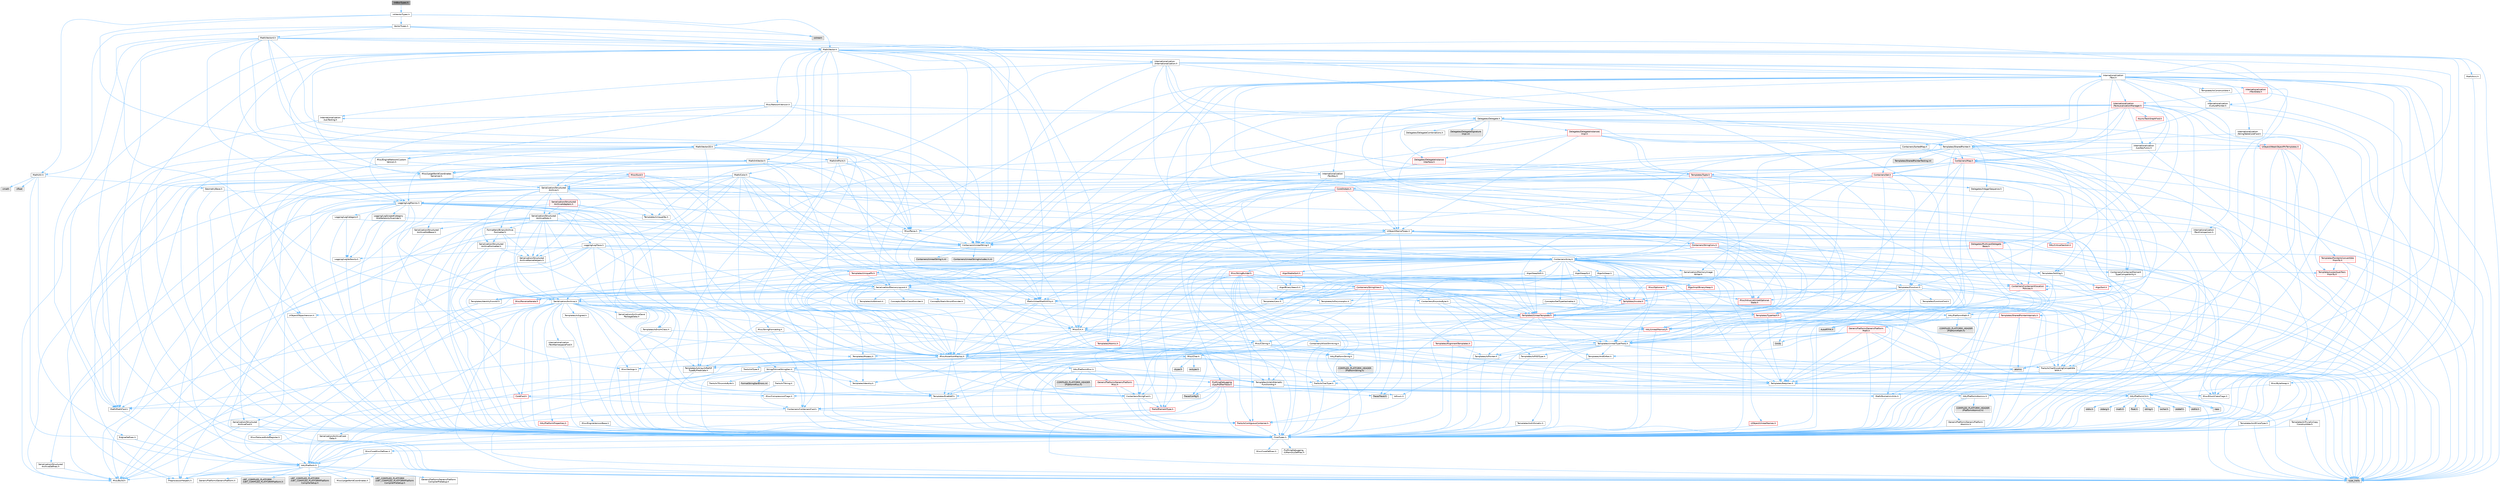 digraph "IntBoxTypes.h"
{
 // INTERACTIVE_SVG=YES
 // LATEX_PDF_SIZE
  bgcolor="transparent";
  edge [fontname=Helvetica,fontsize=10,labelfontname=Helvetica,labelfontsize=10];
  node [fontname=Helvetica,fontsize=10,shape=box,height=0.2,width=0.4];
  Node1 [id="Node000001",label="IntBoxTypes.h",height=0.2,width=0.4,color="gray40", fillcolor="grey60", style="filled", fontcolor="black",tooltip=" "];
  Node1 -> Node2 [id="edge1_Node000001_Node000002",color="steelblue1",style="solid",tooltip=" "];
  Node2 [id="Node000002",label="IntVectorTypes.h",height=0.2,width=0.4,color="grey40", fillcolor="white", style="filled",URL="$df/d4a/IntVectorTypes_8h.html",tooltip=" "];
  Node2 -> Node3 [id="edge2_Node000002_Node000003",color="steelblue1",style="solid",tooltip=" "];
  Node3 [id="Node000003",label="Math/Vector.h",height=0.2,width=0.4,color="grey40", fillcolor="white", style="filled",URL="$d6/dbe/Vector_8h.html",tooltip=" "];
  Node3 -> Node4 [id="edge3_Node000003_Node000004",color="steelblue1",style="solid",tooltip=" "];
  Node4 [id="Node000004",label="CoreTypes.h",height=0.2,width=0.4,color="grey40", fillcolor="white", style="filled",URL="$dc/dec/CoreTypes_8h.html",tooltip=" "];
  Node4 -> Node5 [id="edge4_Node000004_Node000005",color="steelblue1",style="solid",tooltip=" "];
  Node5 [id="Node000005",label="HAL/Platform.h",height=0.2,width=0.4,color="grey40", fillcolor="white", style="filled",URL="$d9/dd0/Platform_8h.html",tooltip=" "];
  Node5 -> Node6 [id="edge5_Node000005_Node000006",color="steelblue1",style="solid",tooltip=" "];
  Node6 [id="Node000006",label="Misc/Build.h",height=0.2,width=0.4,color="grey40", fillcolor="white", style="filled",URL="$d3/dbb/Build_8h.html",tooltip=" "];
  Node5 -> Node7 [id="edge6_Node000005_Node000007",color="steelblue1",style="solid",tooltip=" "];
  Node7 [id="Node000007",label="Misc/LargeWorldCoordinates.h",height=0.2,width=0.4,color="grey40", fillcolor="white", style="filled",URL="$d2/dcb/LargeWorldCoordinates_8h.html",tooltip=" "];
  Node5 -> Node8 [id="edge7_Node000005_Node000008",color="steelblue1",style="solid",tooltip=" "];
  Node8 [id="Node000008",label="type_traits",height=0.2,width=0.4,color="grey60", fillcolor="#E0E0E0", style="filled",tooltip=" "];
  Node5 -> Node9 [id="edge8_Node000005_Node000009",color="steelblue1",style="solid",tooltip=" "];
  Node9 [id="Node000009",label="PreprocessorHelpers.h",height=0.2,width=0.4,color="grey40", fillcolor="white", style="filled",URL="$db/ddb/PreprocessorHelpers_8h.html",tooltip=" "];
  Node5 -> Node10 [id="edge9_Node000005_Node000010",color="steelblue1",style="solid",tooltip=" "];
  Node10 [id="Node000010",label="UBT_COMPILED_PLATFORM\l/UBT_COMPILED_PLATFORMPlatform\lCompilerPreSetup.h",height=0.2,width=0.4,color="grey60", fillcolor="#E0E0E0", style="filled",tooltip=" "];
  Node5 -> Node11 [id="edge10_Node000005_Node000011",color="steelblue1",style="solid",tooltip=" "];
  Node11 [id="Node000011",label="GenericPlatform/GenericPlatform\lCompilerPreSetup.h",height=0.2,width=0.4,color="grey40", fillcolor="white", style="filled",URL="$d9/dc8/GenericPlatformCompilerPreSetup_8h.html",tooltip=" "];
  Node5 -> Node12 [id="edge11_Node000005_Node000012",color="steelblue1",style="solid",tooltip=" "];
  Node12 [id="Node000012",label="GenericPlatform/GenericPlatform.h",height=0.2,width=0.4,color="grey40", fillcolor="white", style="filled",URL="$d6/d84/GenericPlatform_8h.html",tooltip=" "];
  Node5 -> Node13 [id="edge12_Node000005_Node000013",color="steelblue1",style="solid",tooltip=" "];
  Node13 [id="Node000013",label="UBT_COMPILED_PLATFORM\l/UBT_COMPILED_PLATFORMPlatform.h",height=0.2,width=0.4,color="grey60", fillcolor="#E0E0E0", style="filled",tooltip=" "];
  Node5 -> Node14 [id="edge13_Node000005_Node000014",color="steelblue1",style="solid",tooltip=" "];
  Node14 [id="Node000014",label="UBT_COMPILED_PLATFORM\l/UBT_COMPILED_PLATFORMPlatform\lCompilerSetup.h",height=0.2,width=0.4,color="grey60", fillcolor="#E0E0E0", style="filled",tooltip=" "];
  Node4 -> Node15 [id="edge14_Node000004_Node000015",color="steelblue1",style="solid",tooltip=" "];
  Node15 [id="Node000015",label="ProfilingDebugging\l/UMemoryDefines.h",height=0.2,width=0.4,color="grey40", fillcolor="white", style="filled",URL="$d2/da2/UMemoryDefines_8h.html",tooltip=" "];
  Node4 -> Node16 [id="edge15_Node000004_Node000016",color="steelblue1",style="solid",tooltip=" "];
  Node16 [id="Node000016",label="Misc/CoreMiscDefines.h",height=0.2,width=0.4,color="grey40", fillcolor="white", style="filled",URL="$da/d38/CoreMiscDefines_8h.html",tooltip=" "];
  Node16 -> Node5 [id="edge16_Node000016_Node000005",color="steelblue1",style="solid",tooltip=" "];
  Node16 -> Node9 [id="edge17_Node000016_Node000009",color="steelblue1",style="solid",tooltip=" "];
  Node4 -> Node17 [id="edge18_Node000004_Node000017",color="steelblue1",style="solid",tooltip=" "];
  Node17 [id="Node000017",label="Misc/CoreDefines.h",height=0.2,width=0.4,color="grey40", fillcolor="white", style="filled",URL="$d3/dd2/CoreDefines_8h.html",tooltip=" "];
  Node3 -> Node18 [id="edge19_Node000003_Node000018",color="steelblue1",style="solid",tooltip=" "];
  Node18 [id="Node000018",label="Misc/AssertionMacros.h",height=0.2,width=0.4,color="grey40", fillcolor="white", style="filled",URL="$d0/dfa/AssertionMacros_8h.html",tooltip=" "];
  Node18 -> Node4 [id="edge20_Node000018_Node000004",color="steelblue1",style="solid",tooltip=" "];
  Node18 -> Node5 [id="edge21_Node000018_Node000005",color="steelblue1",style="solid",tooltip=" "];
  Node18 -> Node19 [id="edge22_Node000018_Node000019",color="steelblue1",style="solid",tooltip=" "];
  Node19 [id="Node000019",label="HAL/PlatformMisc.h",height=0.2,width=0.4,color="grey40", fillcolor="white", style="filled",URL="$d0/df5/PlatformMisc_8h.html",tooltip=" "];
  Node19 -> Node4 [id="edge23_Node000019_Node000004",color="steelblue1",style="solid",tooltip=" "];
  Node19 -> Node20 [id="edge24_Node000019_Node000020",color="steelblue1",style="solid",tooltip=" "];
  Node20 [id="Node000020",label="GenericPlatform/GenericPlatform\lMisc.h",height=0.2,width=0.4,color="red", fillcolor="#FFF0F0", style="filled",URL="$db/d9a/GenericPlatformMisc_8h.html",tooltip=" "];
  Node20 -> Node21 [id="edge25_Node000020_Node000021",color="steelblue1",style="solid",tooltip=" "];
  Node21 [id="Node000021",label="Containers/StringFwd.h",height=0.2,width=0.4,color="grey40", fillcolor="white", style="filled",URL="$df/d37/StringFwd_8h.html",tooltip=" "];
  Node21 -> Node4 [id="edge26_Node000021_Node000004",color="steelblue1",style="solid",tooltip=" "];
  Node21 -> Node22 [id="edge27_Node000021_Node000022",color="steelblue1",style="solid",tooltip=" "];
  Node22 [id="Node000022",label="Traits/ElementType.h",height=0.2,width=0.4,color="red", fillcolor="#FFF0F0", style="filled",URL="$d5/d4f/ElementType_8h.html",tooltip=" "];
  Node22 -> Node5 [id="edge28_Node000022_Node000005",color="steelblue1",style="solid",tooltip=" "];
  Node22 -> Node8 [id="edge29_Node000022_Node000008",color="steelblue1",style="solid",tooltip=" "];
  Node21 -> Node24 [id="edge30_Node000021_Node000024",color="steelblue1",style="solid",tooltip=" "];
  Node24 [id="Node000024",label="Traits/IsContiguousContainer.h",height=0.2,width=0.4,color="red", fillcolor="#FFF0F0", style="filled",URL="$d5/d3c/IsContiguousContainer_8h.html",tooltip=" "];
  Node24 -> Node4 [id="edge31_Node000024_Node000004",color="steelblue1",style="solid",tooltip=" "];
  Node20 -> Node26 [id="edge32_Node000020_Node000026",color="steelblue1",style="solid",tooltip=" "];
  Node26 [id="Node000026",label="CoreFwd.h",height=0.2,width=0.4,color="red", fillcolor="#FFF0F0", style="filled",URL="$d1/d1e/CoreFwd_8h.html",tooltip=" "];
  Node26 -> Node4 [id="edge33_Node000026_Node000004",color="steelblue1",style="solid",tooltip=" "];
  Node26 -> Node27 [id="edge34_Node000026_Node000027",color="steelblue1",style="solid",tooltip=" "];
  Node27 [id="Node000027",label="Containers/ContainersFwd.h",height=0.2,width=0.4,color="grey40", fillcolor="white", style="filled",URL="$d4/d0a/ContainersFwd_8h.html",tooltip=" "];
  Node27 -> Node5 [id="edge35_Node000027_Node000005",color="steelblue1",style="solid",tooltip=" "];
  Node27 -> Node4 [id="edge36_Node000027_Node000004",color="steelblue1",style="solid",tooltip=" "];
  Node27 -> Node24 [id="edge37_Node000027_Node000024",color="steelblue1",style="solid",tooltip=" "];
  Node26 -> Node28 [id="edge38_Node000026_Node000028",color="steelblue1",style="solid",tooltip=" "];
  Node28 [id="Node000028",label="Math/MathFwd.h",height=0.2,width=0.4,color="grey40", fillcolor="white", style="filled",URL="$d2/d10/MathFwd_8h.html",tooltip=" "];
  Node28 -> Node5 [id="edge39_Node000028_Node000005",color="steelblue1",style="solid",tooltip=" "];
  Node20 -> Node4 [id="edge40_Node000020_Node000004",color="steelblue1",style="solid",tooltip=" "];
  Node20 -> Node31 [id="edge41_Node000020_Node000031",color="steelblue1",style="solid",tooltip=" "];
  Node31 [id="Node000031",label="HAL/PlatformCrt.h",height=0.2,width=0.4,color="grey40", fillcolor="white", style="filled",URL="$d8/d75/PlatformCrt_8h.html",tooltip=" "];
  Node31 -> Node32 [id="edge42_Node000031_Node000032",color="steelblue1",style="solid",tooltip=" "];
  Node32 [id="Node000032",label="new",height=0.2,width=0.4,color="grey60", fillcolor="#E0E0E0", style="filled",tooltip=" "];
  Node31 -> Node33 [id="edge43_Node000031_Node000033",color="steelblue1",style="solid",tooltip=" "];
  Node33 [id="Node000033",label="wchar.h",height=0.2,width=0.4,color="grey60", fillcolor="#E0E0E0", style="filled",tooltip=" "];
  Node31 -> Node34 [id="edge44_Node000031_Node000034",color="steelblue1",style="solid",tooltip=" "];
  Node34 [id="Node000034",label="stddef.h",height=0.2,width=0.4,color="grey60", fillcolor="#E0E0E0", style="filled",tooltip=" "];
  Node31 -> Node35 [id="edge45_Node000031_Node000035",color="steelblue1",style="solid",tooltip=" "];
  Node35 [id="Node000035",label="stdlib.h",height=0.2,width=0.4,color="grey60", fillcolor="#E0E0E0", style="filled",tooltip=" "];
  Node31 -> Node36 [id="edge46_Node000031_Node000036",color="steelblue1",style="solid",tooltip=" "];
  Node36 [id="Node000036",label="stdio.h",height=0.2,width=0.4,color="grey60", fillcolor="#E0E0E0", style="filled",tooltip=" "];
  Node31 -> Node37 [id="edge47_Node000031_Node000037",color="steelblue1",style="solid",tooltip=" "];
  Node37 [id="Node000037",label="stdarg.h",height=0.2,width=0.4,color="grey60", fillcolor="#E0E0E0", style="filled",tooltip=" "];
  Node31 -> Node38 [id="edge48_Node000031_Node000038",color="steelblue1",style="solid",tooltip=" "];
  Node38 [id="Node000038",label="math.h",height=0.2,width=0.4,color="grey60", fillcolor="#E0E0E0", style="filled",tooltip=" "];
  Node31 -> Node39 [id="edge49_Node000031_Node000039",color="steelblue1",style="solid",tooltip=" "];
  Node39 [id="Node000039",label="float.h",height=0.2,width=0.4,color="grey60", fillcolor="#E0E0E0", style="filled",tooltip=" "];
  Node31 -> Node40 [id="edge50_Node000031_Node000040",color="steelblue1",style="solid",tooltip=" "];
  Node40 [id="Node000040",label="string.h",height=0.2,width=0.4,color="grey60", fillcolor="#E0E0E0", style="filled",tooltip=" "];
  Node20 -> Node41 [id="edge51_Node000020_Node000041",color="steelblue1",style="solid",tooltip=" "];
  Node41 [id="Node000041",label="Math/NumericLimits.h",height=0.2,width=0.4,color="grey40", fillcolor="white", style="filled",URL="$df/d1b/NumericLimits_8h.html",tooltip=" "];
  Node41 -> Node4 [id="edge52_Node000041_Node000004",color="steelblue1",style="solid",tooltip=" "];
  Node20 -> Node42 [id="edge53_Node000020_Node000042",color="steelblue1",style="solid",tooltip=" "];
  Node42 [id="Node000042",label="Misc/CompressionFlags.h",height=0.2,width=0.4,color="grey40", fillcolor="white", style="filled",URL="$d9/d76/CompressionFlags_8h.html",tooltip=" "];
  Node20 -> Node43 [id="edge54_Node000020_Node000043",color="steelblue1",style="solid",tooltip=" "];
  Node43 [id="Node000043",label="Misc/EnumClassFlags.h",height=0.2,width=0.4,color="grey40", fillcolor="white", style="filled",URL="$d8/de7/EnumClassFlags_8h.html",tooltip=" "];
  Node19 -> Node46 [id="edge55_Node000019_Node000046",color="steelblue1",style="solid",tooltip=" "];
  Node46 [id="Node000046",label="COMPILED_PLATFORM_HEADER\l(PlatformMisc.h)",height=0.2,width=0.4,color="grey60", fillcolor="#E0E0E0", style="filled",tooltip=" "];
  Node19 -> Node47 [id="edge56_Node000019_Node000047",color="steelblue1",style="solid",tooltip=" "];
  Node47 [id="Node000047",label="ProfilingDebugging\l/CpuProfilerTrace.h",height=0.2,width=0.4,color="red", fillcolor="#FFF0F0", style="filled",URL="$da/dcb/CpuProfilerTrace_8h.html",tooltip=" "];
  Node47 -> Node4 [id="edge57_Node000047_Node000004",color="steelblue1",style="solid",tooltip=" "];
  Node47 -> Node27 [id="edge58_Node000047_Node000027",color="steelblue1",style="solid",tooltip=" "];
  Node47 -> Node48 [id="edge59_Node000047_Node000048",color="steelblue1",style="solid",tooltip=" "];
  Node48 [id="Node000048",label="HAL/PlatformAtomics.h",height=0.2,width=0.4,color="grey40", fillcolor="white", style="filled",URL="$d3/d36/PlatformAtomics_8h.html",tooltip=" "];
  Node48 -> Node4 [id="edge60_Node000048_Node000004",color="steelblue1",style="solid",tooltip=" "];
  Node48 -> Node49 [id="edge61_Node000048_Node000049",color="steelblue1",style="solid",tooltip=" "];
  Node49 [id="Node000049",label="GenericPlatform/GenericPlatform\lAtomics.h",height=0.2,width=0.4,color="grey40", fillcolor="white", style="filled",URL="$da/d72/GenericPlatformAtomics_8h.html",tooltip=" "];
  Node49 -> Node4 [id="edge62_Node000049_Node000004",color="steelblue1",style="solid",tooltip=" "];
  Node48 -> Node50 [id="edge63_Node000048_Node000050",color="steelblue1",style="solid",tooltip=" "];
  Node50 [id="Node000050",label="COMPILED_PLATFORM_HEADER\l(PlatformAtomics.h)",height=0.2,width=0.4,color="grey60", fillcolor="#E0E0E0", style="filled",tooltip=" "];
  Node47 -> Node9 [id="edge64_Node000047_Node000009",color="steelblue1",style="solid",tooltip=" "];
  Node47 -> Node6 [id="edge65_Node000047_Node000006",color="steelblue1",style="solid",tooltip=" "];
  Node47 -> Node51 [id="edge66_Node000047_Node000051",color="steelblue1",style="solid",tooltip=" "];
  Node51 [id="Node000051",label="Trace/Config.h",height=0.2,width=0.4,color="grey60", fillcolor="#E0E0E0", style="filled",tooltip=" "];
  Node47 -> Node54 [id="edge67_Node000047_Node000054",color="steelblue1",style="solid",tooltip=" "];
  Node54 [id="Node000054",label="Trace/Trace.h",height=0.2,width=0.4,color="grey60", fillcolor="#E0E0E0", style="filled",tooltip=" "];
  Node18 -> Node9 [id="edge68_Node000018_Node000009",color="steelblue1",style="solid",tooltip=" "];
  Node18 -> Node55 [id="edge69_Node000018_Node000055",color="steelblue1",style="solid",tooltip=" "];
  Node55 [id="Node000055",label="Templates/EnableIf.h",height=0.2,width=0.4,color="grey40", fillcolor="white", style="filled",URL="$d7/d60/EnableIf_8h.html",tooltip=" "];
  Node55 -> Node4 [id="edge70_Node000055_Node000004",color="steelblue1",style="solid",tooltip=" "];
  Node18 -> Node56 [id="edge71_Node000018_Node000056",color="steelblue1",style="solid",tooltip=" "];
  Node56 [id="Node000056",label="Templates/IsArrayOrRefOf\lTypeByPredicate.h",height=0.2,width=0.4,color="grey40", fillcolor="white", style="filled",URL="$d6/da1/IsArrayOrRefOfTypeByPredicate_8h.html",tooltip=" "];
  Node56 -> Node4 [id="edge72_Node000056_Node000004",color="steelblue1",style="solid",tooltip=" "];
  Node18 -> Node57 [id="edge73_Node000018_Node000057",color="steelblue1",style="solid",tooltip=" "];
  Node57 [id="Node000057",label="Templates/IsValidVariadic\lFunctionArg.h",height=0.2,width=0.4,color="grey40", fillcolor="white", style="filled",URL="$d0/dc8/IsValidVariadicFunctionArg_8h.html",tooltip=" "];
  Node57 -> Node4 [id="edge74_Node000057_Node000004",color="steelblue1",style="solid",tooltip=" "];
  Node57 -> Node58 [id="edge75_Node000057_Node000058",color="steelblue1",style="solid",tooltip=" "];
  Node58 [id="Node000058",label="IsEnum.h",height=0.2,width=0.4,color="grey40", fillcolor="white", style="filled",URL="$d4/de5/IsEnum_8h.html",tooltip=" "];
  Node57 -> Node8 [id="edge76_Node000057_Node000008",color="steelblue1",style="solid",tooltip=" "];
  Node18 -> Node59 [id="edge77_Node000018_Node000059",color="steelblue1",style="solid",tooltip=" "];
  Node59 [id="Node000059",label="Traits/IsCharEncodingCompatible\lWith.h",height=0.2,width=0.4,color="grey40", fillcolor="white", style="filled",URL="$df/dd1/IsCharEncodingCompatibleWith_8h.html",tooltip=" "];
  Node59 -> Node8 [id="edge78_Node000059_Node000008",color="steelblue1",style="solid",tooltip=" "];
  Node59 -> Node60 [id="edge79_Node000059_Node000060",color="steelblue1",style="solid",tooltip=" "];
  Node60 [id="Node000060",label="Traits/IsCharType.h",height=0.2,width=0.4,color="grey40", fillcolor="white", style="filled",URL="$db/d51/IsCharType_8h.html",tooltip=" "];
  Node60 -> Node4 [id="edge80_Node000060_Node000004",color="steelblue1",style="solid",tooltip=" "];
  Node18 -> Node61 [id="edge81_Node000018_Node000061",color="steelblue1",style="solid",tooltip=" "];
  Node61 [id="Node000061",label="Misc/VarArgs.h",height=0.2,width=0.4,color="grey40", fillcolor="white", style="filled",URL="$d5/d6f/VarArgs_8h.html",tooltip=" "];
  Node61 -> Node4 [id="edge82_Node000061_Node000004",color="steelblue1",style="solid",tooltip=" "];
  Node18 -> Node62 [id="edge83_Node000018_Node000062",color="steelblue1",style="solid",tooltip=" "];
  Node62 [id="Node000062",label="String/FormatStringSan.h",height=0.2,width=0.4,color="grey40", fillcolor="white", style="filled",URL="$d3/d8b/FormatStringSan_8h.html",tooltip=" "];
  Node62 -> Node8 [id="edge84_Node000062_Node000008",color="steelblue1",style="solid",tooltip=" "];
  Node62 -> Node4 [id="edge85_Node000062_Node000004",color="steelblue1",style="solid",tooltip=" "];
  Node62 -> Node63 [id="edge86_Node000062_Node000063",color="steelblue1",style="solid",tooltip=" "];
  Node63 [id="Node000063",label="Templates/Requires.h",height=0.2,width=0.4,color="grey40", fillcolor="white", style="filled",URL="$dc/d96/Requires_8h.html",tooltip=" "];
  Node63 -> Node55 [id="edge87_Node000063_Node000055",color="steelblue1",style="solid",tooltip=" "];
  Node63 -> Node8 [id="edge88_Node000063_Node000008",color="steelblue1",style="solid",tooltip=" "];
  Node62 -> Node64 [id="edge89_Node000062_Node000064",color="steelblue1",style="solid",tooltip=" "];
  Node64 [id="Node000064",label="Templates/Identity.h",height=0.2,width=0.4,color="grey40", fillcolor="white", style="filled",URL="$d0/dd5/Identity_8h.html",tooltip=" "];
  Node62 -> Node57 [id="edge90_Node000062_Node000057",color="steelblue1",style="solid",tooltip=" "];
  Node62 -> Node60 [id="edge91_Node000062_Node000060",color="steelblue1",style="solid",tooltip=" "];
  Node62 -> Node65 [id="edge92_Node000062_Node000065",color="steelblue1",style="solid",tooltip=" "];
  Node65 [id="Node000065",label="Traits/IsTEnumAsByte.h",height=0.2,width=0.4,color="grey40", fillcolor="white", style="filled",URL="$d1/de6/IsTEnumAsByte_8h.html",tooltip=" "];
  Node62 -> Node66 [id="edge93_Node000062_Node000066",color="steelblue1",style="solid",tooltip=" "];
  Node66 [id="Node000066",label="Traits/IsTString.h",height=0.2,width=0.4,color="grey40", fillcolor="white", style="filled",URL="$d0/df8/IsTString_8h.html",tooltip=" "];
  Node66 -> Node27 [id="edge94_Node000066_Node000027",color="steelblue1",style="solid",tooltip=" "];
  Node62 -> Node27 [id="edge95_Node000062_Node000027",color="steelblue1",style="solid",tooltip=" "];
  Node62 -> Node67 [id="edge96_Node000062_Node000067",color="steelblue1",style="solid",tooltip=" "];
  Node67 [id="Node000067",label="FormatStringSanErrors.inl",height=0.2,width=0.4,color="grey60", fillcolor="#E0E0E0", style="filled",tooltip=" "];
  Node18 -> Node68 [id="edge97_Node000018_Node000068",color="steelblue1",style="solid",tooltip=" "];
  Node68 [id="Node000068",label="atomic",height=0.2,width=0.4,color="grey60", fillcolor="#E0E0E0", style="filled",tooltip=" "];
  Node3 -> Node28 [id="edge98_Node000003_Node000028",color="steelblue1",style="solid",tooltip=" "];
  Node3 -> Node41 [id="edge99_Node000003_Node000041",color="steelblue1",style="solid",tooltip=" "];
  Node3 -> Node69 [id="edge100_Node000003_Node000069",color="steelblue1",style="solid",tooltip=" "];
  Node69 [id="Node000069",label="Misc/Crc.h",height=0.2,width=0.4,color="grey40", fillcolor="white", style="filled",URL="$d4/dd2/Crc_8h.html",tooltip=" "];
  Node69 -> Node4 [id="edge101_Node000069_Node000004",color="steelblue1",style="solid",tooltip=" "];
  Node69 -> Node70 [id="edge102_Node000069_Node000070",color="steelblue1",style="solid",tooltip=" "];
  Node70 [id="Node000070",label="HAL/PlatformString.h",height=0.2,width=0.4,color="grey40", fillcolor="white", style="filled",URL="$db/db5/PlatformString_8h.html",tooltip=" "];
  Node70 -> Node4 [id="edge103_Node000070_Node000004",color="steelblue1",style="solid",tooltip=" "];
  Node70 -> Node71 [id="edge104_Node000070_Node000071",color="steelblue1",style="solid",tooltip=" "];
  Node71 [id="Node000071",label="COMPILED_PLATFORM_HEADER\l(PlatformString.h)",height=0.2,width=0.4,color="grey60", fillcolor="#E0E0E0", style="filled",tooltip=" "];
  Node69 -> Node18 [id="edge105_Node000069_Node000018",color="steelblue1",style="solid",tooltip=" "];
  Node69 -> Node72 [id="edge106_Node000069_Node000072",color="steelblue1",style="solid",tooltip=" "];
  Node72 [id="Node000072",label="Misc/CString.h",height=0.2,width=0.4,color="grey40", fillcolor="white", style="filled",URL="$d2/d49/CString_8h.html",tooltip=" "];
  Node72 -> Node4 [id="edge107_Node000072_Node000004",color="steelblue1",style="solid",tooltip=" "];
  Node72 -> Node31 [id="edge108_Node000072_Node000031",color="steelblue1",style="solid",tooltip=" "];
  Node72 -> Node70 [id="edge109_Node000072_Node000070",color="steelblue1",style="solid",tooltip=" "];
  Node72 -> Node18 [id="edge110_Node000072_Node000018",color="steelblue1",style="solid",tooltip=" "];
  Node72 -> Node73 [id="edge111_Node000072_Node000073",color="steelblue1",style="solid",tooltip=" "];
  Node73 [id="Node000073",label="Misc/Char.h",height=0.2,width=0.4,color="grey40", fillcolor="white", style="filled",URL="$d0/d58/Char_8h.html",tooltip=" "];
  Node73 -> Node4 [id="edge112_Node000073_Node000004",color="steelblue1",style="solid",tooltip=" "];
  Node73 -> Node74 [id="edge113_Node000073_Node000074",color="steelblue1",style="solid",tooltip=" "];
  Node74 [id="Node000074",label="Traits/IntType.h",height=0.2,width=0.4,color="grey40", fillcolor="white", style="filled",URL="$d7/deb/IntType_8h.html",tooltip=" "];
  Node74 -> Node5 [id="edge114_Node000074_Node000005",color="steelblue1",style="solid",tooltip=" "];
  Node73 -> Node75 [id="edge115_Node000073_Node000075",color="steelblue1",style="solid",tooltip=" "];
  Node75 [id="Node000075",label="ctype.h",height=0.2,width=0.4,color="grey60", fillcolor="#E0E0E0", style="filled",tooltip=" "];
  Node73 -> Node76 [id="edge116_Node000073_Node000076",color="steelblue1",style="solid",tooltip=" "];
  Node76 [id="Node000076",label="wctype.h",height=0.2,width=0.4,color="grey60", fillcolor="#E0E0E0", style="filled",tooltip=" "];
  Node73 -> Node8 [id="edge117_Node000073_Node000008",color="steelblue1",style="solid",tooltip=" "];
  Node72 -> Node61 [id="edge118_Node000072_Node000061",color="steelblue1",style="solid",tooltip=" "];
  Node72 -> Node56 [id="edge119_Node000072_Node000056",color="steelblue1",style="solid",tooltip=" "];
  Node72 -> Node57 [id="edge120_Node000072_Node000057",color="steelblue1",style="solid",tooltip=" "];
  Node72 -> Node59 [id="edge121_Node000072_Node000059",color="steelblue1",style="solid",tooltip=" "];
  Node69 -> Node73 [id="edge122_Node000069_Node000073",color="steelblue1",style="solid",tooltip=" "];
  Node69 -> Node77 [id="edge123_Node000069_Node000077",color="steelblue1",style="solid",tooltip=" "];
  Node77 [id="Node000077",label="Templates/UnrealTypeTraits.h",height=0.2,width=0.4,color="grey40", fillcolor="white", style="filled",URL="$d2/d2d/UnrealTypeTraits_8h.html",tooltip=" "];
  Node77 -> Node4 [id="edge124_Node000077_Node000004",color="steelblue1",style="solid",tooltip=" "];
  Node77 -> Node78 [id="edge125_Node000077_Node000078",color="steelblue1",style="solid",tooltip=" "];
  Node78 [id="Node000078",label="Templates/IsPointer.h",height=0.2,width=0.4,color="grey40", fillcolor="white", style="filled",URL="$d7/d05/IsPointer_8h.html",tooltip=" "];
  Node78 -> Node4 [id="edge126_Node000078_Node000004",color="steelblue1",style="solid",tooltip=" "];
  Node77 -> Node18 [id="edge127_Node000077_Node000018",color="steelblue1",style="solid",tooltip=" "];
  Node77 -> Node79 [id="edge128_Node000077_Node000079",color="steelblue1",style="solid",tooltip=" "];
  Node79 [id="Node000079",label="Templates/AndOrNot.h",height=0.2,width=0.4,color="grey40", fillcolor="white", style="filled",URL="$db/d0a/AndOrNot_8h.html",tooltip=" "];
  Node79 -> Node4 [id="edge129_Node000079_Node000004",color="steelblue1",style="solid",tooltip=" "];
  Node77 -> Node55 [id="edge130_Node000077_Node000055",color="steelblue1",style="solid",tooltip=" "];
  Node77 -> Node80 [id="edge131_Node000077_Node000080",color="steelblue1",style="solid",tooltip=" "];
  Node80 [id="Node000080",label="Templates/IsArithmetic.h",height=0.2,width=0.4,color="grey40", fillcolor="white", style="filled",URL="$d2/d5d/IsArithmetic_8h.html",tooltip=" "];
  Node80 -> Node4 [id="edge132_Node000080_Node000004",color="steelblue1",style="solid",tooltip=" "];
  Node77 -> Node58 [id="edge133_Node000077_Node000058",color="steelblue1",style="solid",tooltip=" "];
  Node77 -> Node81 [id="edge134_Node000077_Node000081",color="steelblue1",style="solid",tooltip=" "];
  Node81 [id="Node000081",label="Templates/Models.h",height=0.2,width=0.4,color="grey40", fillcolor="white", style="filled",URL="$d3/d0c/Models_8h.html",tooltip=" "];
  Node81 -> Node64 [id="edge135_Node000081_Node000064",color="steelblue1",style="solid",tooltip=" "];
  Node77 -> Node82 [id="edge136_Node000077_Node000082",color="steelblue1",style="solid",tooltip=" "];
  Node82 [id="Node000082",label="Templates/IsPODType.h",height=0.2,width=0.4,color="grey40", fillcolor="white", style="filled",URL="$d7/db1/IsPODType_8h.html",tooltip=" "];
  Node82 -> Node4 [id="edge137_Node000082_Node000004",color="steelblue1",style="solid",tooltip=" "];
  Node77 -> Node83 [id="edge138_Node000077_Node000083",color="steelblue1",style="solid",tooltip=" "];
  Node83 [id="Node000083",label="Templates/IsUECoreType.h",height=0.2,width=0.4,color="grey40", fillcolor="white", style="filled",URL="$d1/db8/IsUECoreType_8h.html",tooltip=" "];
  Node83 -> Node4 [id="edge139_Node000083_Node000004",color="steelblue1",style="solid",tooltip=" "];
  Node83 -> Node8 [id="edge140_Node000083_Node000008",color="steelblue1",style="solid",tooltip=" "];
  Node77 -> Node84 [id="edge141_Node000077_Node000084",color="steelblue1",style="solid",tooltip=" "];
  Node84 [id="Node000084",label="Templates/IsTriviallyCopy\lConstructible.h",height=0.2,width=0.4,color="grey40", fillcolor="white", style="filled",URL="$d3/d78/IsTriviallyCopyConstructible_8h.html",tooltip=" "];
  Node84 -> Node4 [id="edge142_Node000084_Node000004",color="steelblue1",style="solid",tooltip=" "];
  Node84 -> Node8 [id="edge143_Node000084_Node000008",color="steelblue1",style="solid",tooltip=" "];
  Node69 -> Node60 [id="edge144_Node000069_Node000060",color="steelblue1",style="solid",tooltip=" "];
  Node3 -> Node85 [id="edge145_Node000003_Node000085",color="steelblue1",style="solid",tooltip=" "];
  Node85 [id="Node000085",label="Math/UnrealMathUtility.h",height=0.2,width=0.4,color="grey40", fillcolor="white", style="filled",URL="$db/db8/UnrealMathUtility_8h.html",tooltip=" "];
  Node85 -> Node4 [id="edge146_Node000085_Node000004",color="steelblue1",style="solid",tooltip=" "];
  Node85 -> Node18 [id="edge147_Node000085_Node000018",color="steelblue1",style="solid",tooltip=" "];
  Node85 -> Node86 [id="edge148_Node000085_Node000086",color="steelblue1",style="solid",tooltip=" "];
  Node86 [id="Node000086",label="HAL/PlatformMath.h",height=0.2,width=0.4,color="grey40", fillcolor="white", style="filled",URL="$dc/d53/PlatformMath_8h.html",tooltip=" "];
  Node86 -> Node4 [id="edge149_Node000086_Node000004",color="steelblue1",style="solid",tooltip=" "];
  Node86 -> Node87 [id="edge150_Node000086_Node000087",color="steelblue1",style="solid",tooltip=" "];
  Node87 [id="Node000087",label="GenericPlatform/GenericPlatform\lMath.h",height=0.2,width=0.4,color="red", fillcolor="#FFF0F0", style="filled",URL="$d5/d79/GenericPlatformMath_8h.html",tooltip=" "];
  Node87 -> Node4 [id="edge151_Node000087_Node000004",color="steelblue1",style="solid",tooltip=" "];
  Node87 -> Node27 [id="edge152_Node000087_Node000027",color="steelblue1",style="solid",tooltip=" "];
  Node87 -> Node31 [id="edge153_Node000087_Node000031",color="steelblue1",style="solid",tooltip=" "];
  Node87 -> Node79 [id="edge154_Node000087_Node000079",color="steelblue1",style="solid",tooltip=" "];
  Node87 -> Node77 [id="edge155_Node000087_Node000077",color="steelblue1",style="solid",tooltip=" "];
  Node87 -> Node63 [id="edge156_Node000087_Node000063",color="steelblue1",style="solid",tooltip=" "];
  Node87 -> Node95 [id="edge157_Node000087_Node000095",color="steelblue1",style="solid",tooltip=" "];
  Node95 [id="Node000095",label="limits",height=0.2,width=0.4,color="grey60", fillcolor="#E0E0E0", style="filled",tooltip=" "];
  Node87 -> Node8 [id="edge158_Node000087_Node000008",color="steelblue1",style="solid",tooltip=" "];
  Node86 -> Node96 [id="edge159_Node000086_Node000096",color="steelblue1",style="solid",tooltip=" "];
  Node96 [id="Node000096",label="COMPILED_PLATFORM_HEADER\l(PlatformMath.h)",height=0.2,width=0.4,color="grey60", fillcolor="#E0E0E0", style="filled",tooltip=" "];
  Node85 -> Node28 [id="edge160_Node000085_Node000028",color="steelblue1",style="solid",tooltip=" "];
  Node85 -> Node64 [id="edge161_Node000085_Node000064",color="steelblue1",style="solid",tooltip=" "];
  Node85 -> Node63 [id="edge162_Node000085_Node000063",color="steelblue1",style="solid",tooltip=" "];
  Node3 -> Node97 [id="edge163_Node000003_Node000097",color="steelblue1",style="solid",tooltip=" "];
  Node97 [id="Node000097",label="Containers/UnrealString.h",height=0.2,width=0.4,color="grey40", fillcolor="white", style="filled",URL="$d5/dba/UnrealString_8h.html",tooltip=" "];
  Node97 -> Node98 [id="edge164_Node000097_Node000098",color="steelblue1",style="solid",tooltip=" "];
  Node98 [id="Node000098",label="Containers/UnrealStringIncludes.h.inl",height=0.2,width=0.4,color="grey60", fillcolor="#E0E0E0", style="filled",tooltip=" "];
  Node97 -> Node99 [id="edge165_Node000097_Node000099",color="steelblue1",style="solid",tooltip=" "];
  Node99 [id="Node000099",label="Containers/UnrealString.h.inl",height=0.2,width=0.4,color="grey60", fillcolor="#E0E0E0", style="filled",tooltip=" "];
  Node97 -> Node100 [id="edge166_Node000097_Node000100",color="steelblue1",style="solid",tooltip=" "];
  Node100 [id="Node000100",label="Misc/StringFormatArg.h",height=0.2,width=0.4,color="grey40", fillcolor="white", style="filled",URL="$d2/d16/StringFormatArg_8h.html",tooltip=" "];
  Node100 -> Node27 [id="edge167_Node000100_Node000027",color="steelblue1",style="solid",tooltip=" "];
  Node3 -> Node101 [id="edge168_Node000003_Node000101",color="steelblue1",style="solid",tooltip=" "];
  Node101 [id="Node000101",label="Misc/Parse.h",height=0.2,width=0.4,color="grey40", fillcolor="white", style="filled",URL="$dc/d71/Parse_8h.html",tooltip=" "];
  Node101 -> Node21 [id="edge169_Node000101_Node000021",color="steelblue1",style="solid",tooltip=" "];
  Node101 -> Node97 [id="edge170_Node000101_Node000097",color="steelblue1",style="solid",tooltip=" "];
  Node101 -> Node4 [id="edge171_Node000101_Node000004",color="steelblue1",style="solid",tooltip=" "];
  Node101 -> Node31 [id="edge172_Node000101_Node000031",color="steelblue1",style="solid",tooltip=" "];
  Node101 -> Node6 [id="edge173_Node000101_Node000006",color="steelblue1",style="solid",tooltip=" "];
  Node101 -> Node43 [id="edge174_Node000101_Node000043",color="steelblue1",style="solid",tooltip=" "];
  Node101 -> Node102 [id="edge175_Node000101_Node000102",color="steelblue1",style="solid",tooltip=" "];
  Node102 [id="Node000102",label="Templates/Function.h",height=0.2,width=0.4,color="grey40", fillcolor="white", style="filled",URL="$df/df5/Function_8h.html",tooltip=" "];
  Node102 -> Node4 [id="edge176_Node000102_Node000004",color="steelblue1",style="solid",tooltip=" "];
  Node102 -> Node18 [id="edge177_Node000102_Node000018",color="steelblue1",style="solid",tooltip=" "];
  Node102 -> Node103 [id="edge178_Node000102_Node000103",color="steelblue1",style="solid",tooltip=" "];
  Node103 [id="Node000103",label="Misc/IntrusiveUnsetOptional\lState.h",height=0.2,width=0.4,color="red", fillcolor="#FFF0F0", style="filled",URL="$d2/d0a/IntrusiveUnsetOptionalState_8h.html",tooltip=" "];
  Node102 -> Node105 [id="edge179_Node000102_Node000105",color="steelblue1",style="solid",tooltip=" "];
  Node105 [id="Node000105",label="HAL/UnrealMemory.h",height=0.2,width=0.4,color="red", fillcolor="#FFF0F0", style="filled",URL="$d9/d96/UnrealMemory_8h.html",tooltip=" "];
  Node105 -> Node4 [id="edge180_Node000105_Node000004",color="steelblue1",style="solid",tooltip=" "];
  Node105 -> Node78 [id="edge181_Node000105_Node000078",color="steelblue1",style="solid",tooltip=" "];
  Node102 -> Node119 [id="edge182_Node000102_Node000119",color="steelblue1",style="solid",tooltip=" "];
  Node119 [id="Node000119",label="Templates/FunctionFwd.h",height=0.2,width=0.4,color="grey40", fillcolor="white", style="filled",URL="$d6/d54/FunctionFwd_8h.html",tooltip=" "];
  Node102 -> Node77 [id="edge183_Node000102_Node000077",color="steelblue1",style="solid",tooltip=" "];
  Node102 -> Node120 [id="edge184_Node000102_Node000120",color="steelblue1",style="solid",tooltip=" "];
  Node120 [id="Node000120",label="Templates/Invoke.h",height=0.2,width=0.4,color="red", fillcolor="#FFF0F0", style="filled",URL="$d7/deb/Invoke_8h.html",tooltip=" "];
  Node120 -> Node4 [id="edge185_Node000120_Node000004",color="steelblue1",style="solid",tooltip=" "];
  Node120 -> Node122 [id="edge186_Node000120_Node000122",color="steelblue1",style="solid",tooltip=" "];
  Node122 [id="Node000122",label="Templates/UnrealTemplate.h",height=0.2,width=0.4,color="red", fillcolor="#FFF0F0", style="filled",URL="$d4/d24/UnrealTemplate_8h.html",tooltip=" "];
  Node122 -> Node4 [id="edge187_Node000122_Node000004",color="steelblue1",style="solid",tooltip=" "];
  Node122 -> Node78 [id="edge188_Node000122_Node000078",color="steelblue1",style="solid",tooltip=" "];
  Node122 -> Node105 [id="edge189_Node000122_Node000105",color="steelblue1",style="solid",tooltip=" "];
  Node122 -> Node77 [id="edge190_Node000122_Node000077",color="steelblue1",style="solid",tooltip=" "];
  Node122 -> Node63 [id="edge191_Node000122_Node000063",color="steelblue1",style="solid",tooltip=" "];
  Node122 -> Node64 [id="edge192_Node000122_Node000064",color="steelblue1",style="solid",tooltip=" "];
  Node122 -> Node24 [id="edge193_Node000122_Node000024",color="steelblue1",style="solid",tooltip=" "];
  Node122 -> Node8 [id="edge194_Node000122_Node000008",color="steelblue1",style="solid",tooltip=" "];
  Node120 -> Node8 [id="edge195_Node000120_Node000008",color="steelblue1",style="solid",tooltip=" "];
  Node102 -> Node122 [id="edge196_Node000102_Node000122",color="steelblue1",style="solid",tooltip=" "];
  Node102 -> Node63 [id="edge197_Node000102_Node000063",color="steelblue1",style="solid",tooltip=" "];
  Node102 -> Node85 [id="edge198_Node000102_Node000085",color="steelblue1",style="solid",tooltip=" "];
  Node102 -> Node32 [id="edge199_Node000102_Node000032",color="steelblue1",style="solid",tooltip=" "];
  Node102 -> Node8 [id="edge200_Node000102_Node000008",color="steelblue1",style="solid",tooltip=" "];
  Node3 -> Node126 [id="edge201_Node000003_Node000126",color="steelblue1",style="solid",tooltip=" "];
  Node126 [id="Node000126",label="Misc/LargeWorldCoordinates\lSerializer.h",height=0.2,width=0.4,color="grey40", fillcolor="white", style="filled",URL="$d7/df9/LargeWorldCoordinatesSerializer_8h.html",tooltip=" "];
  Node126 -> Node127 [id="edge202_Node000126_Node000127",color="steelblue1",style="solid",tooltip=" "];
  Node127 [id="Node000127",label="UObject/NameTypes.h",height=0.2,width=0.4,color="grey40", fillcolor="white", style="filled",URL="$d6/d35/NameTypes_8h.html",tooltip=" "];
  Node127 -> Node4 [id="edge203_Node000127_Node000004",color="steelblue1",style="solid",tooltip=" "];
  Node127 -> Node18 [id="edge204_Node000127_Node000018",color="steelblue1",style="solid",tooltip=" "];
  Node127 -> Node105 [id="edge205_Node000127_Node000105",color="steelblue1",style="solid",tooltip=" "];
  Node127 -> Node77 [id="edge206_Node000127_Node000077",color="steelblue1",style="solid",tooltip=" "];
  Node127 -> Node122 [id="edge207_Node000127_Node000122",color="steelblue1",style="solid",tooltip=" "];
  Node127 -> Node97 [id="edge208_Node000127_Node000097",color="steelblue1",style="solid",tooltip=" "];
  Node127 -> Node128 [id="edge209_Node000127_Node000128",color="steelblue1",style="solid",tooltip=" "];
  Node128 [id="Node000128",label="HAL/CriticalSection.h",height=0.2,width=0.4,color="red", fillcolor="#FFF0F0", style="filled",URL="$d6/d90/CriticalSection_8h.html",tooltip=" "];
  Node127 -> Node131 [id="edge210_Node000127_Node000131",color="steelblue1",style="solid",tooltip=" "];
  Node131 [id="Node000131",label="Containers/StringConv.h",height=0.2,width=0.4,color="red", fillcolor="#FFF0F0", style="filled",URL="$d3/ddf/StringConv_8h.html",tooltip=" "];
  Node131 -> Node4 [id="edge211_Node000131_Node000004",color="steelblue1",style="solid",tooltip=" "];
  Node131 -> Node18 [id="edge212_Node000131_Node000018",color="steelblue1",style="solid",tooltip=" "];
  Node131 -> Node132 [id="edge213_Node000131_Node000132",color="steelblue1",style="solid",tooltip=" "];
  Node132 [id="Node000132",label="Containers/ContainerAllocation\lPolicies.h",height=0.2,width=0.4,color="red", fillcolor="#FFF0F0", style="filled",URL="$d7/dff/ContainerAllocationPolicies_8h.html",tooltip=" "];
  Node132 -> Node4 [id="edge214_Node000132_Node000004",color="steelblue1",style="solid",tooltip=" "];
  Node132 -> Node132 [id="edge215_Node000132_Node000132",color="steelblue1",style="solid",tooltip=" "];
  Node132 -> Node86 [id="edge216_Node000132_Node000086",color="steelblue1",style="solid",tooltip=" "];
  Node132 -> Node105 [id="edge217_Node000132_Node000105",color="steelblue1",style="solid",tooltip=" "];
  Node132 -> Node41 [id="edge218_Node000132_Node000041",color="steelblue1",style="solid",tooltip=" "];
  Node132 -> Node18 [id="edge219_Node000132_Node000018",color="steelblue1",style="solid",tooltip=" "];
  Node132 -> Node134 [id="edge220_Node000132_Node000134",color="steelblue1",style="solid",tooltip=" "];
  Node134 [id="Node000134",label="Templates/IsPolymorphic.h",height=0.2,width=0.4,color="grey40", fillcolor="white", style="filled",URL="$dc/d20/IsPolymorphic_8h.html",tooltip=" "];
  Node132 -> Node8 [id="edge221_Node000132_Node000008",color="steelblue1",style="solid",tooltip=" "];
  Node131 -> Node136 [id="edge222_Node000131_Node000136",color="steelblue1",style="solid",tooltip=" "];
  Node136 [id="Node000136",label="Containers/Array.h",height=0.2,width=0.4,color="grey40", fillcolor="white", style="filled",URL="$df/dd0/Array_8h.html",tooltip=" "];
  Node136 -> Node4 [id="edge223_Node000136_Node000004",color="steelblue1",style="solid",tooltip=" "];
  Node136 -> Node18 [id="edge224_Node000136_Node000018",color="steelblue1",style="solid",tooltip=" "];
  Node136 -> Node103 [id="edge225_Node000136_Node000103",color="steelblue1",style="solid",tooltip=" "];
  Node136 -> Node137 [id="edge226_Node000136_Node000137",color="steelblue1",style="solid",tooltip=" "];
  Node137 [id="Node000137",label="Misc/ReverseIterate.h",height=0.2,width=0.4,color="red", fillcolor="#FFF0F0", style="filled",URL="$db/de3/ReverseIterate_8h.html",tooltip=" "];
  Node137 -> Node5 [id="edge227_Node000137_Node000005",color="steelblue1",style="solid",tooltip=" "];
  Node136 -> Node105 [id="edge228_Node000136_Node000105",color="steelblue1",style="solid",tooltip=" "];
  Node136 -> Node77 [id="edge229_Node000136_Node000077",color="steelblue1",style="solid",tooltip=" "];
  Node136 -> Node122 [id="edge230_Node000136_Node000122",color="steelblue1",style="solid",tooltip=" "];
  Node136 -> Node139 [id="edge231_Node000136_Node000139",color="steelblue1",style="solid",tooltip=" "];
  Node139 [id="Node000139",label="Containers/AllowShrinking.h",height=0.2,width=0.4,color="grey40", fillcolor="white", style="filled",URL="$d7/d1a/AllowShrinking_8h.html",tooltip=" "];
  Node139 -> Node4 [id="edge232_Node000139_Node000004",color="steelblue1",style="solid",tooltip=" "];
  Node136 -> Node132 [id="edge233_Node000136_Node000132",color="steelblue1",style="solid",tooltip=" "];
  Node136 -> Node140 [id="edge234_Node000136_Node000140",color="steelblue1",style="solid",tooltip=" "];
  Node140 [id="Node000140",label="Containers/ContainerElement\lTypeCompatibility.h",height=0.2,width=0.4,color="grey40", fillcolor="white", style="filled",URL="$df/ddf/ContainerElementTypeCompatibility_8h.html",tooltip=" "];
  Node140 -> Node4 [id="edge235_Node000140_Node000004",color="steelblue1",style="solid",tooltip=" "];
  Node140 -> Node77 [id="edge236_Node000140_Node000077",color="steelblue1",style="solid",tooltip=" "];
  Node136 -> Node141 [id="edge237_Node000136_Node000141",color="steelblue1",style="solid",tooltip=" "];
  Node141 [id="Node000141",label="Serialization/Archive.h",height=0.2,width=0.4,color="grey40", fillcolor="white", style="filled",URL="$d7/d3b/Archive_8h.html",tooltip=" "];
  Node141 -> Node26 [id="edge238_Node000141_Node000026",color="steelblue1",style="solid",tooltip=" "];
  Node141 -> Node4 [id="edge239_Node000141_Node000004",color="steelblue1",style="solid",tooltip=" "];
  Node141 -> Node142 [id="edge240_Node000141_Node000142",color="steelblue1",style="solid",tooltip=" "];
  Node142 [id="Node000142",label="HAL/PlatformProperties.h",height=0.2,width=0.4,color="red", fillcolor="#FFF0F0", style="filled",URL="$d9/db0/PlatformProperties_8h.html",tooltip=" "];
  Node142 -> Node4 [id="edge241_Node000142_Node000004",color="steelblue1",style="solid",tooltip=" "];
  Node141 -> Node145 [id="edge242_Node000141_Node000145",color="steelblue1",style="solid",tooltip=" "];
  Node145 [id="Node000145",label="Internationalization\l/TextNamespaceFwd.h",height=0.2,width=0.4,color="grey40", fillcolor="white", style="filled",URL="$d8/d97/TextNamespaceFwd_8h.html",tooltip=" "];
  Node145 -> Node4 [id="edge243_Node000145_Node000004",color="steelblue1",style="solid",tooltip=" "];
  Node141 -> Node28 [id="edge244_Node000141_Node000028",color="steelblue1",style="solid",tooltip=" "];
  Node141 -> Node18 [id="edge245_Node000141_Node000018",color="steelblue1",style="solid",tooltip=" "];
  Node141 -> Node6 [id="edge246_Node000141_Node000006",color="steelblue1",style="solid",tooltip=" "];
  Node141 -> Node42 [id="edge247_Node000141_Node000042",color="steelblue1",style="solid",tooltip=" "];
  Node141 -> Node146 [id="edge248_Node000141_Node000146",color="steelblue1",style="solid",tooltip=" "];
  Node146 [id="Node000146",label="Misc/EngineVersionBase.h",height=0.2,width=0.4,color="grey40", fillcolor="white", style="filled",URL="$d5/d2b/EngineVersionBase_8h.html",tooltip=" "];
  Node146 -> Node4 [id="edge249_Node000146_Node000004",color="steelblue1",style="solid",tooltip=" "];
  Node141 -> Node61 [id="edge250_Node000141_Node000061",color="steelblue1",style="solid",tooltip=" "];
  Node141 -> Node147 [id="edge251_Node000141_Node000147",color="steelblue1",style="solid",tooltip=" "];
  Node147 [id="Node000147",label="Serialization/ArchiveCook\lData.h",height=0.2,width=0.4,color="grey40", fillcolor="white", style="filled",URL="$dc/db6/ArchiveCookData_8h.html",tooltip=" "];
  Node147 -> Node5 [id="edge252_Node000147_Node000005",color="steelblue1",style="solid",tooltip=" "];
  Node141 -> Node148 [id="edge253_Node000141_Node000148",color="steelblue1",style="solid",tooltip=" "];
  Node148 [id="Node000148",label="Serialization/ArchiveSave\lPackageData.h",height=0.2,width=0.4,color="grey40", fillcolor="white", style="filled",URL="$d1/d37/ArchiveSavePackageData_8h.html",tooltip=" "];
  Node141 -> Node55 [id="edge254_Node000141_Node000055",color="steelblue1",style="solid",tooltip=" "];
  Node141 -> Node56 [id="edge255_Node000141_Node000056",color="steelblue1",style="solid",tooltip=" "];
  Node141 -> Node149 [id="edge256_Node000141_Node000149",color="steelblue1",style="solid",tooltip=" "];
  Node149 [id="Node000149",label="Templates/IsEnumClass.h",height=0.2,width=0.4,color="grey40", fillcolor="white", style="filled",URL="$d7/d15/IsEnumClass_8h.html",tooltip=" "];
  Node149 -> Node4 [id="edge257_Node000149_Node000004",color="steelblue1",style="solid",tooltip=" "];
  Node149 -> Node79 [id="edge258_Node000149_Node000079",color="steelblue1",style="solid",tooltip=" "];
  Node141 -> Node92 [id="edge259_Node000141_Node000092",color="steelblue1",style="solid",tooltip=" "];
  Node92 [id="Node000092",label="Templates/IsSigned.h",height=0.2,width=0.4,color="grey40", fillcolor="white", style="filled",URL="$d8/dd8/IsSigned_8h.html",tooltip=" "];
  Node92 -> Node4 [id="edge260_Node000092_Node000004",color="steelblue1",style="solid",tooltip=" "];
  Node141 -> Node57 [id="edge261_Node000141_Node000057",color="steelblue1",style="solid",tooltip=" "];
  Node141 -> Node122 [id="edge262_Node000141_Node000122",color="steelblue1",style="solid",tooltip=" "];
  Node141 -> Node59 [id="edge263_Node000141_Node000059",color="steelblue1",style="solid",tooltip=" "];
  Node141 -> Node150 [id="edge264_Node000141_Node000150",color="steelblue1",style="solid",tooltip=" "];
  Node150 [id="Node000150",label="UObject/ObjectVersion.h",height=0.2,width=0.4,color="grey40", fillcolor="white", style="filled",URL="$da/d63/ObjectVersion_8h.html",tooltip=" "];
  Node150 -> Node4 [id="edge265_Node000150_Node000004",color="steelblue1",style="solid",tooltip=" "];
  Node136 -> Node151 [id="edge266_Node000136_Node000151",color="steelblue1",style="solid",tooltip=" "];
  Node151 [id="Node000151",label="Serialization/MemoryImage\lWriter.h",height=0.2,width=0.4,color="grey40", fillcolor="white", style="filled",URL="$d0/d08/MemoryImageWriter_8h.html",tooltip=" "];
  Node151 -> Node4 [id="edge267_Node000151_Node000004",color="steelblue1",style="solid",tooltip=" "];
  Node151 -> Node152 [id="edge268_Node000151_Node000152",color="steelblue1",style="solid",tooltip=" "];
  Node152 [id="Node000152",label="Serialization/MemoryLayout.h",height=0.2,width=0.4,color="grey40", fillcolor="white", style="filled",URL="$d7/d66/MemoryLayout_8h.html",tooltip=" "];
  Node152 -> Node153 [id="edge269_Node000152_Node000153",color="steelblue1",style="solid",tooltip=" "];
  Node153 [id="Node000153",label="Concepts/StaticClassProvider.h",height=0.2,width=0.4,color="grey40", fillcolor="white", style="filled",URL="$dd/d83/StaticClassProvider_8h.html",tooltip=" "];
  Node152 -> Node154 [id="edge270_Node000152_Node000154",color="steelblue1",style="solid",tooltip=" "];
  Node154 [id="Node000154",label="Concepts/StaticStructProvider.h",height=0.2,width=0.4,color="grey40", fillcolor="white", style="filled",URL="$d5/d77/StaticStructProvider_8h.html",tooltip=" "];
  Node152 -> Node155 [id="edge271_Node000152_Node000155",color="steelblue1",style="solid",tooltip=" "];
  Node155 [id="Node000155",label="Containers/EnumAsByte.h",height=0.2,width=0.4,color="grey40", fillcolor="white", style="filled",URL="$d6/d9a/EnumAsByte_8h.html",tooltip=" "];
  Node155 -> Node4 [id="edge272_Node000155_Node000004",color="steelblue1",style="solid",tooltip=" "];
  Node155 -> Node82 [id="edge273_Node000155_Node000082",color="steelblue1",style="solid",tooltip=" "];
  Node155 -> Node156 [id="edge274_Node000155_Node000156",color="steelblue1",style="solid",tooltip=" "];
  Node156 [id="Node000156",label="Templates/TypeHash.h",height=0.2,width=0.4,color="red", fillcolor="#FFF0F0", style="filled",URL="$d1/d62/TypeHash_8h.html",tooltip=" "];
  Node156 -> Node4 [id="edge275_Node000156_Node000004",color="steelblue1",style="solid",tooltip=" "];
  Node156 -> Node63 [id="edge276_Node000156_Node000063",color="steelblue1",style="solid",tooltip=" "];
  Node156 -> Node69 [id="edge277_Node000156_Node000069",color="steelblue1",style="solid",tooltip=" "];
  Node156 -> Node8 [id="edge278_Node000156_Node000008",color="steelblue1",style="solid",tooltip=" "];
  Node152 -> Node21 [id="edge279_Node000152_Node000021",color="steelblue1",style="solid",tooltip=" "];
  Node152 -> Node105 [id="edge280_Node000152_Node000105",color="steelblue1",style="solid",tooltip=" "];
  Node152 -> Node158 [id="edge281_Node000152_Node000158",color="steelblue1",style="solid",tooltip=" "];
  Node158 [id="Node000158",label="Misc/DelayedAutoRegister.h",height=0.2,width=0.4,color="grey40", fillcolor="white", style="filled",URL="$d1/dda/DelayedAutoRegister_8h.html",tooltip=" "];
  Node158 -> Node5 [id="edge282_Node000158_Node000005",color="steelblue1",style="solid",tooltip=" "];
  Node152 -> Node55 [id="edge283_Node000152_Node000055",color="steelblue1",style="solid",tooltip=" "];
  Node152 -> Node159 [id="edge284_Node000152_Node000159",color="steelblue1",style="solid",tooltip=" "];
  Node159 [id="Node000159",label="Templates/IsAbstract.h",height=0.2,width=0.4,color="grey40", fillcolor="white", style="filled",URL="$d8/db7/IsAbstract_8h.html",tooltip=" "];
  Node152 -> Node134 [id="edge285_Node000152_Node000134",color="steelblue1",style="solid",tooltip=" "];
  Node152 -> Node81 [id="edge286_Node000152_Node000081",color="steelblue1",style="solid",tooltip=" "];
  Node152 -> Node122 [id="edge287_Node000152_Node000122",color="steelblue1",style="solid",tooltip=" "];
  Node136 -> Node160 [id="edge288_Node000136_Node000160",color="steelblue1",style="solid",tooltip=" "];
  Node160 [id="Node000160",label="Algo/Heapify.h",height=0.2,width=0.4,color="grey40", fillcolor="white", style="filled",URL="$d0/d2a/Heapify_8h.html",tooltip=" "];
  Node160 -> Node161 [id="edge289_Node000160_Node000161",color="steelblue1",style="solid",tooltip=" "];
  Node161 [id="Node000161",label="Algo/Impl/BinaryHeap.h",height=0.2,width=0.4,color="red", fillcolor="#FFF0F0", style="filled",URL="$d7/da3/Algo_2Impl_2BinaryHeap_8h.html",tooltip=" "];
  Node161 -> Node120 [id="edge290_Node000161_Node000120",color="steelblue1",style="solid",tooltip=" "];
  Node161 -> Node8 [id="edge291_Node000161_Node000008",color="steelblue1",style="solid",tooltip=" "];
  Node160 -> Node164 [id="edge292_Node000160_Node000164",color="steelblue1",style="solid",tooltip=" "];
  Node164 [id="Node000164",label="Templates/IdentityFunctor.h",height=0.2,width=0.4,color="grey40", fillcolor="white", style="filled",URL="$d7/d2e/IdentityFunctor_8h.html",tooltip=" "];
  Node164 -> Node5 [id="edge293_Node000164_Node000005",color="steelblue1",style="solid",tooltip=" "];
  Node160 -> Node120 [id="edge294_Node000160_Node000120",color="steelblue1",style="solid",tooltip=" "];
  Node160 -> Node165 [id="edge295_Node000160_Node000165",color="steelblue1",style="solid",tooltip=" "];
  Node165 [id="Node000165",label="Templates/Less.h",height=0.2,width=0.4,color="grey40", fillcolor="white", style="filled",URL="$de/dc8/Less_8h.html",tooltip=" "];
  Node165 -> Node4 [id="edge296_Node000165_Node000004",color="steelblue1",style="solid",tooltip=" "];
  Node165 -> Node122 [id="edge297_Node000165_Node000122",color="steelblue1",style="solid",tooltip=" "];
  Node160 -> Node122 [id="edge298_Node000160_Node000122",color="steelblue1",style="solid",tooltip=" "];
  Node136 -> Node166 [id="edge299_Node000136_Node000166",color="steelblue1",style="solid",tooltip=" "];
  Node166 [id="Node000166",label="Algo/HeapSort.h",height=0.2,width=0.4,color="grey40", fillcolor="white", style="filled",URL="$d3/d92/HeapSort_8h.html",tooltip=" "];
  Node166 -> Node161 [id="edge300_Node000166_Node000161",color="steelblue1",style="solid",tooltip=" "];
  Node166 -> Node164 [id="edge301_Node000166_Node000164",color="steelblue1",style="solid",tooltip=" "];
  Node166 -> Node165 [id="edge302_Node000166_Node000165",color="steelblue1",style="solid",tooltip=" "];
  Node166 -> Node122 [id="edge303_Node000166_Node000122",color="steelblue1",style="solid",tooltip=" "];
  Node136 -> Node167 [id="edge304_Node000136_Node000167",color="steelblue1",style="solid",tooltip=" "];
  Node167 [id="Node000167",label="Algo/IsHeap.h",height=0.2,width=0.4,color="grey40", fillcolor="white", style="filled",URL="$de/d32/IsHeap_8h.html",tooltip=" "];
  Node167 -> Node161 [id="edge305_Node000167_Node000161",color="steelblue1",style="solid",tooltip=" "];
  Node167 -> Node164 [id="edge306_Node000167_Node000164",color="steelblue1",style="solid",tooltip=" "];
  Node167 -> Node120 [id="edge307_Node000167_Node000120",color="steelblue1",style="solid",tooltip=" "];
  Node167 -> Node165 [id="edge308_Node000167_Node000165",color="steelblue1",style="solid",tooltip=" "];
  Node167 -> Node122 [id="edge309_Node000167_Node000122",color="steelblue1",style="solid",tooltip=" "];
  Node136 -> Node161 [id="edge310_Node000136_Node000161",color="steelblue1",style="solid",tooltip=" "];
  Node136 -> Node168 [id="edge311_Node000136_Node000168",color="steelblue1",style="solid",tooltip=" "];
  Node168 [id="Node000168",label="Algo/StableSort.h",height=0.2,width=0.4,color="red", fillcolor="#FFF0F0", style="filled",URL="$d7/d3c/StableSort_8h.html",tooltip=" "];
  Node168 -> Node169 [id="edge312_Node000168_Node000169",color="steelblue1",style="solid",tooltip=" "];
  Node169 [id="Node000169",label="Algo/BinarySearch.h",height=0.2,width=0.4,color="grey40", fillcolor="white", style="filled",URL="$db/db4/BinarySearch_8h.html",tooltip=" "];
  Node169 -> Node164 [id="edge313_Node000169_Node000164",color="steelblue1",style="solid",tooltip=" "];
  Node169 -> Node120 [id="edge314_Node000169_Node000120",color="steelblue1",style="solid",tooltip=" "];
  Node169 -> Node165 [id="edge315_Node000169_Node000165",color="steelblue1",style="solid",tooltip=" "];
  Node168 -> Node164 [id="edge316_Node000168_Node000164",color="steelblue1",style="solid",tooltip=" "];
  Node168 -> Node120 [id="edge317_Node000168_Node000120",color="steelblue1",style="solid",tooltip=" "];
  Node168 -> Node165 [id="edge318_Node000168_Node000165",color="steelblue1",style="solid",tooltip=" "];
  Node168 -> Node122 [id="edge319_Node000168_Node000122",color="steelblue1",style="solid",tooltip=" "];
  Node136 -> Node171 [id="edge320_Node000136_Node000171",color="steelblue1",style="solid",tooltip=" "];
  Node171 [id="Node000171",label="Concepts/GetTypeHashable.h",height=0.2,width=0.4,color="grey40", fillcolor="white", style="filled",URL="$d3/da2/GetTypeHashable_8h.html",tooltip=" "];
  Node171 -> Node4 [id="edge321_Node000171_Node000004",color="steelblue1",style="solid",tooltip=" "];
  Node171 -> Node156 [id="edge322_Node000171_Node000156",color="steelblue1",style="solid",tooltip=" "];
  Node136 -> Node164 [id="edge323_Node000136_Node000164",color="steelblue1",style="solid",tooltip=" "];
  Node136 -> Node120 [id="edge324_Node000136_Node000120",color="steelblue1",style="solid",tooltip=" "];
  Node136 -> Node165 [id="edge325_Node000136_Node000165",color="steelblue1",style="solid",tooltip=" "];
  Node136 -> Node172 [id="edge326_Node000136_Node000172",color="steelblue1",style="solid",tooltip=" "];
  Node172 [id="Node000172",label="Templates/LosesQualifiers\lFromTo.h",height=0.2,width=0.4,color="red", fillcolor="#FFF0F0", style="filled",URL="$d2/db3/LosesQualifiersFromTo_8h.html",tooltip=" "];
  Node172 -> Node8 [id="edge327_Node000172_Node000008",color="steelblue1",style="solid",tooltip=" "];
  Node136 -> Node63 [id="edge328_Node000136_Node000063",color="steelblue1",style="solid",tooltip=" "];
  Node136 -> Node173 [id="edge329_Node000136_Node000173",color="steelblue1",style="solid",tooltip=" "];
  Node173 [id="Node000173",label="Templates/Sorting.h",height=0.2,width=0.4,color="grey40", fillcolor="white", style="filled",URL="$d3/d9e/Sorting_8h.html",tooltip=" "];
  Node173 -> Node4 [id="edge330_Node000173_Node000004",color="steelblue1",style="solid",tooltip=" "];
  Node173 -> Node169 [id="edge331_Node000173_Node000169",color="steelblue1",style="solid",tooltip=" "];
  Node173 -> Node174 [id="edge332_Node000173_Node000174",color="steelblue1",style="solid",tooltip=" "];
  Node174 [id="Node000174",label="Algo/Sort.h",height=0.2,width=0.4,color="red", fillcolor="#FFF0F0", style="filled",URL="$d1/d87/Sort_8h.html",tooltip=" "];
  Node173 -> Node86 [id="edge333_Node000173_Node000086",color="steelblue1",style="solid",tooltip=" "];
  Node173 -> Node165 [id="edge334_Node000173_Node000165",color="steelblue1",style="solid",tooltip=" "];
  Node136 -> Node176 [id="edge335_Node000136_Node000176",color="steelblue1",style="solid",tooltip=" "];
  Node176 [id="Node000176",label="Templates/AlignmentTemplates.h",height=0.2,width=0.4,color="red", fillcolor="#FFF0F0", style="filled",URL="$dd/d32/AlignmentTemplates_8h.html",tooltip=" "];
  Node176 -> Node4 [id="edge336_Node000176_Node000004",color="steelblue1",style="solid",tooltip=" "];
  Node176 -> Node78 [id="edge337_Node000176_Node000078",color="steelblue1",style="solid",tooltip=" "];
  Node136 -> Node22 [id="edge338_Node000136_Node000022",color="steelblue1",style="solid",tooltip=" "];
  Node136 -> Node95 [id="edge339_Node000136_Node000095",color="steelblue1",style="solid",tooltip=" "];
  Node136 -> Node8 [id="edge340_Node000136_Node000008",color="steelblue1",style="solid",tooltip=" "];
  Node131 -> Node72 [id="edge341_Node000131_Node000072",color="steelblue1",style="solid",tooltip=" "];
  Node131 -> Node122 [id="edge342_Node000131_Node000122",color="steelblue1",style="solid",tooltip=" "];
  Node131 -> Node77 [id="edge343_Node000131_Node000077",color="steelblue1",style="solid",tooltip=" "];
  Node131 -> Node22 [id="edge344_Node000131_Node000022",color="steelblue1",style="solid",tooltip=" "];
  Node131 -> Node59 [id="edge345_Node000131_Node000059",color="steelblue1",style="solid",tooltip=" "];
  Node131 -> Node24 [id="edge346_Node000131_Node000024",color="steelblue1",style="solid",tooltip=" "];
  Node131 -> Node8 [id="edge347_Node000131_Node000008",color="steelblue1",style="solid",tooltip=" "];
  Node127 -> Node21 [id="edge348_Node000127_Node000021",color="steelblue1",style="solid",tooltip=" "];
  Node127 -> Node178 [id="edge349_Node000127_Node000178",color="steelblue1",style="solid",tooltip=" "];
  Node178 [id="Node000178",label="UObject/UnrealNames.h",height=0.2,width=0.4,color="red", fillcolor="#FFF0F0", style="filled",URL="$d8/db1/UnrealNames_8h.html",tooltip=" "];
  Node178 -> Node4 [id="edge350_Node000178_Node000004",color="steelblue1",style="solid",tooltip=" "];
  Node127 -> Node111 [id="edge351_Node000127_Node000111",color="steelblue1",style="solid",tooltip=" "];
  Node111 [id="Node000111",label="Templates/Atomic.h",height=0.2,width=0.4,color="red", fillcolor="#FFF0F0", style="filled",URL="$d3/d91/Atomic_8h.html",tooltip=" "];
  Node111 -> Node74 [id="edge352_Node000111_Node000074",color="steelblue1",style="solid",tooltip=" "];
  Node111 -> Node68 [id="edge353_Node000111_Node000068",color="steelblue1",style="solid",tooltip=" "];
  Node127 -> Node152 [id="edge354_Node000127_Node000152",color="steelblue1",style="solid",tooltip=" "];
  Node127 -> Node103 [id="edge355_Node000127_Node000103",color="steelblue1",style="solid",tooltip=" "];
  Node127 -> Node180 [id="edge356_Node000127_Node000180",color="steelblue1",style="solid",tooltip=" "];
  Node180 [id="Node000180",label="Misc/StringBuilder.h",height=0.2,width=0.4,color="red", fillcolor="#FFF0F0", style="filled",URL="$d4/d52/StringBuilder_8h.html",tooltip=" "];
  Node180 -> Node21 [id="edge357_Node000180_Node000021",color="steelblue1",style="solid",tooltip=" "];
  Node180 -> Node181 [id="edge358_Node000180_Node000181",color="steelblue1",style="solid",tooltip=" "];
  Node181 [id="Node000181",label="Containers/StringView.h",height=0.2,width=0.4,color="red", fillcolor="#FFF0F0", style="filled",URL="$dd/dea/StringView_8h.html",tooltip=" "];
  Node181 -> Node4 [id="edge359_Node000181_Node000004",color="steelblue1",style="solid",tooltip=" "];
  Node181 -> Node21 [id="edge360_Node000181_Node000021",color="steelblue1",style="solid",tooltip=" "];
  Node181 -> Node105 [id="edge361_Node000181_Node000105",color="steelblue1",style="solid",tooltip=" "];
  Node181 -> Node41 [id="edge362_Node000181_Node000041",color="steelblue1",style="solid",tooltip=" "];
  Node181 -> Node85 [id="edge363_Node000181_Node000085",color="steelblue1",style="solid",tooltip=" "];
  Node181 -> Node69 [id="edge364_Node000181_Node000069",color="steelblue1",style="solid",tooltip=" "];
  Node181 -> Node72 [id="edge365_Node000181_Node000072",color="steelblue1",style="solid",tooltip=" "];
  Node181 -> Node137 [id="edge366_Node000181_Node000137",color="steelblue1",style="solid",tooltip=" "];
  Node181 -> Node63 [id="edge367_Node000181_Node000063",color="steelblue1",style="solid",tooltip=" "];
  Node181 -> Node122 [id="edge368_Node000181_Node000122",color="steelblue1",style="solid",tooltip=" "];
  Node181 -> Node22 [id="edge369_Node000181_Node000022",color="steelblue1",style="solid",tooltip=" "];
  Node181 -> Node59 [id="edge370_Node000181_Node000059",color="steelblue1",style="solid",tooltip=" "];
  Node181 -> Node60 [id="edge371_Node000181_Node000060",color="steelblue1",style="solid",tooltip=" "];
  Node181 -> Node24 [id="edge372_Node000181_Node000024",color="steelblue1",style="solid",tooltip=" "];
  Node181 -> Node8 [id="edge373_Node000181_Node000008",color="steelblue1",style="solid",tooltip=" "];
  Node180 -> Node4 [id="edge374_Node000180_Node000004",color="steelblue1",style="solid",tooltip=" "];
  Node180 -> Node70 [id="edge375_Node000180_Node000070",color="steelblue1",style="solid",tooltip=" "];
  Node180 -> Node105 [id="edge376_Node000180_Node000105",color="steelblue1",style="solid",tooltip=" "];
  Node180 -> Node18 [id="edge377_Node000180_Node000018",color="steelblue1",style="solid",tooltip=" "];
  Node180 -> Node72 [id="edge378_Node000180_Node000072",color="steelblue1",style="solid",tooltip=" "];
  Node180 -> Node55 [id="edge379_Node000180_Node000055",color="steelblue1",style="solid",tooltip=" "];
  Node180 -> Node56 [id="edge380_Node000180_Node000056",color="steelblue1",style="solid",tooltip=" "];
  Node180 -> Node57 [id="edge381_Node000180_Node000057",color="steelblue1",style="solid",tooltip=" "];
  Node180 -> Node63 [id="edge382_Node000180_Node000063",color="steelblue1",style="solid",tooltip=" "];
  Node180 -> Node122 [id="edge383_Node000180_Node000122",color="steelblue1",style="solid",tooltip=" "];
  Node180 -> Node77 [id="edge384_Node000180_Node000077",color="steelblue1",style="solid",tooltip=" "];
  Node180 -> Node59 [id="edge385_Node000180_Node000059",color="steelblue1",style="solid",tooltip=" "];
  Node180 -> Node60 [id="edge386_Node000180_Node000060",color="steelblue1",style="solid",tooltip=" "];
  Node180 -> Node24 [id="edge387_Node000180_Node000024",color="steelblue1",style="solid",tooltip=" "];
  Node180 -> Node8 [id="edge388_Node000180_Node000008",color="steelblue1",style="solid",tooltip=" "];
  Node127 -> Node54 [id="edge389_Node000127_Node000054",color="steelblue1",style="solid",tooltip=" "];
  Node126 -> Node150 [id="edge390_Node000126_Node000150",color="steelblue1",style="solid",tooltip=" "];
  Node126 -> Node186 [id="edge391_Node000126_Node000186",color="steelblue1",style="solid",tooltip=" "];
  Node186 [id="Node000186",label="Serialization/Structured\lArchive.h",height=0.2,width=0.4,color="grey40", fillcolor="white", style="filled",URL="$d9/d1e/StructuredArchive_8h.html",tooltip=" "];
  Node186 -> Node136 [id="edge392_Node000186_Node000136",color="steelblue1",style="solid",tooltip=" "];
  Node186 -> Node132 [id="edge393_Node000186_Node000132",color="steelblue1",style="solid",tooltip=" "];
  Node186 -> Node4 [id="edge394_Node000186_Node000004",color="steelblue1",style="solid",tooltip=" "];
  Node186 -> Node187 [id="edge395_Node000186_Node000187",color="steelblue1",style="solid",tooltip=" "];
  Node187 [id="Node000187",label="Formatters/BinaryArchive\lFormatter.h",height=0.2,width=0.4,color="grey40", fillcolor="white", style="filled",URL="$d2/d01/BinaryArchiveFormatter_8h.html",tooltip=" "];
  Node187 -> Node136 [id="edge396_Node000187_Node000136",color="steelblue1",style="solid",tooltip=" "];
  Node187 -> Node5 [id="edge397_Node000187_Node000005",color="steelblue1",style="solid",tooltip=" "];
  Node187 -> Node141 [id="edge398_Node000187_Node000141",color="steelblue1",style="solid",tooltip=" "];
  Node187 -> Node188 [id="edge399_Node000187_Node000188",color="steelblue1",style="solid",tooltip=" "];
  Node188 [id="Node000188",label="Serialization/Structured\lArchiveFormatter.h",height=0.2,width=0.4,color="grey40", fillcolor="white", style="filled",URL="$db/dfe/StructuredArchiveFormatter_8h.html",tooltip=" "];
  Node188 -> Node136 [id="edge400_Node000188_Node000136",color="steelblue1",style="solid",tooltip=" "];
  Node188 -> Node26 [id="edge401_Node000188_Node000026",color="steelblue1",style="solid",tooltip=" "];
  Node188 -> Node4 [id="edge402_Node000188_Node000004",color="steelblue1",style="solid",tooltip=" "];
  Node188 -> Node189 [id="edge403_Node000188_Node000189",color="steelblue1",style="solid",tooltip=" "];
  Node189 [id="Node000189",label="Serialization/Structured\lArchiveNameHelpers.h",height=0.2,width=0.4,color="grey40", fillcolor="white", style="filled",URL="$d0/d7b/StructuredArchiveNameHelpers_8h.html",tooltip=" "];
  Node189 -> Node4 [id="edge404_Node000189_Node000004",color="steelblue1",style="solid",tooltip=" "];
  Node189 -> Node64 [id="edge405_Node000189_Node000064",color="steelblue1",style="solid",tooltip=" "];
  Node187 -> Node189 [id="edge406_Node000187_Node000189",color="steelblue1",style="solid",tooltip=" "];
  Node186 -> Node6 [id="edge407_Node000186_Node000006",color="steelblue1",style="solid",tooltip=" "];
  Node186 -> Node141 [id="edge408_Node000186_Node000141",color="steelblue1",style="solid",tooltip=" "];
  Node186 -> Node190 [id="edge409_Node000186_Node000190",color="steelblue1",style="solid",tooltip=" "];
  Node190 [id="Node000190",label="Serialization/Structured\lArchiveAdapters.h",height=0.2,width=0.4,color="red", fillcolor="#FFF0F0", style="filled",URL="$d3/de1/StructuredArchiveAdapters_8h.html",tooltip=" "];
  Node190 -> Node4 [id="edge410_Node000190_Node000004",color="steelblue1",style="solid",tooltip=" "];
  Node190 -> Node81 [id="edge411_Node000190_Node000081",color="steelblue1",style="solid",tooltip=" "];
  Node190 -> Node193 [id="edge412_Node000190_Node000193",color="steelblue1",style="solid",tooltip=" "];
  Node193 [id="Node000193",label="Serialization/Structured\lArchiveSlots.h",height=0.2,width=0.4,color="grey40", fillcolor="white", style="filled",URL="$d2/d87/StructuredArchiveSlots_8h.html",tooltip=" "];
  Node193 -> Node136 [id="edge413_Node000193_Node000136",color="steelblue1",style="solid",tooltip=" "];
  Node193 -> Node4 [id="edge414_Node000193_Node000004",color="steelblue1",style="solid",tooltip=" "];
  Node193 -> Node187 [id="edge415_Node000193_Node000187",color="steelblue1",style="solid",tooltip=" "];
  Node193 -> Node6 [id="edge416_Node000193_Node000006",color="steelblue1",style="solid",tooltip=" "];
  Node193 -> Node194 [id="edge417_Node000193_Node000194",color="steelblue1",style="solid",tooltip=" "];
  Node194 [id="Node000194",label="Misc/Optional.h",height=0.2,width=0.4,color="red", fillcolor="#FFF0F0", style="filled",URL="$d2/dae/Optional_8h.html",tooltip=" "];
  Node194 -> Node4 [id="edge418_Node000194_Node000004",color="steelblue1",style="solid",tooltip=" "];
  Node194 -> Node18 [id="edge419_Node000194_Node000018",color="steelblue1",style="solid",tooltip=" "];
  Node194 -> Node103 [id="edge420_Node000194_Node000103",color="steelblue1",style="solid",tooltip=" "];
  Node194 -> Node122 [id="edge421_Node000194_Node000122",color="steelblue1",style="solid",tooltip=" "];
  Node194 -> Node141 [id="edge422_Node000194_Node000141",color="steelblue1",style="solid",tooltip=" "];
  Node193 -> Node141 [id="edge423_Node000193_Node000141",color="steelblue1",style="solid",tooltip=" "];
  Node193 -> Node195 [id="edge424_Node000193_Node000195",color="steelblue1",style="solid",tooltip=" "];
  Node195 [id="Node000195",label="Serialization/Structured\lArchiveFwd.h",height=0.2,width=0.4,color="grey40", fillcolor="white", style="filled",URL="$d2/df9/StructuredArchiveFwd_8h.html",tooltip=" "];
  Node195 -> Node4 [id="edge425_Node000195_Node000004",color="steelblue1",style="solid",tooltip=" "];
  Node195 -> Node6 [id="edge426_Node000195_Node000006",color="steelblue1",style="solid",tooltip=" "];
  Node195 -> Node8 [id="edge427_Node000195_Node000008",color="steelblue1",style="solid",tooltip=" "];
  Node193 -> Node189 [id="edge428_Node000193_Node000189",color="steelblue1",style="solid",tooltip=" "];
  Node193 -> Node196 [id="edge429_Node000193_Node000196",color="steelblue1",style="solid",tooltip=" "];
  Node196 [id="Node000196",label="Serialization/Structured\lArchiveSlotBase.h",height=0.2,width=0.4,color="grey40", fillcolor="white", style="filled",URL="$d9/d9a/StructuredArchiveSlotBase_8h.html",tooltip=" "];
  Node196 -> Node4 [id="edge430_Node000196_Node000004",color="steelblue1",style="solid",tooltip=" "];
  Node193 -> Node55 [id="edge431_Node000193_Node000055",color="steelblue1",style="solid",tooltip=" "];
  Node193 -> Node149 [id="edge432_Node000193_Node000149",color="steelblue1",style="solid",tooltip=" "];
  Node190 -> Node197 [id="edge433_Node000190_Node000197",color="steelblue1",style="solid",tooltip=" "];
  Node197 [id="Node000197",label="Templates/UniqueObj.h",height=0.2,width=0.4,color="grey40", fillcolor="white", style="filled",URL="$da/d95/UniqueObj_8h.html",tooltip=" "];
  Node197 -> Node4 [id="edge434_Node000197_Node000004",color="steelblue1",style="solid",tooltip=" "];
  Node197 -> Node198 [id="edge435_Node000197_Node000198",color="steelblue1",style="solid",tooltip=" "];
  Node198 [id="Node000198",label="Templates/UniquePtr.h",height=0.2,width=0.4,color="red", fillcolor="#FFF0F0", style="filled",URL="$de/d1a/UniquePtr_8h.html",tooltip=" "];
  Node198 -> Node4 [id="edge436_Node000198_Node000004",color="steelblue1",style="solid",tooltip=" "];
  Node198 -> Node122 [id="edge437_Node000198_Node000122",color="steelblue1",style="solid",tooltip=" "];
  Node198 -> Node63 [id="edge438_Node000198_Node000063",color="steelblue1",style="solid",tooltip=" "];
  Node198 -> Node152 [id="edge439_Node000198_Node000152",color="steelblue1",style="solid",tooltip=" "];
  Node198 -> Node8 [id="edge440_Node000198_Node000008",color="steelblue1",style="solid",tooltip=" "];
  Node186 -> Node200 [id="edge441_Node000186_Node000200",color="steelblue1",style="solid",tooltip=" "];
  Node200 [id="Node000200",label="Serialization/Structured\lArchiveDefines.h",height=0.2,width=0.4,color="grey40", fillcolor="white", style="filled",URL="$d3/d61/StructuredArchiveDefines_8h.html",tooltip=" "];
  Node200 -> Node6 [id="edge442_Node000200_Node000006",color="steelblue1",style="solid",tooltip=" "];
  Node186 -> Node188 [id="edge443_Node000186_Node000188",color="steelblue1",style="solid",tooltip=" "];
  Node186 -> Node195 [id="edge444_Node000186_Node000195",color="steelblue1",style="solid",tooltip=" "];
  Node186 -> Node189 [id="edge445_Node000186_Node000189",color="steelblue1",style="solid",tooltip=" "];
  Node186 -> Node196 [id="edge446_Node000186_Node000196",color="steelblue1",style="solid",tooltip=" "];
  Node186 -> Node193 [id="edge447_Node000186_Node000193",color="steelblue1",style="solid",tooltip=" "];
  Node186 -> Node197 [id="edge448_Node000186_Node000197",color="steelblue1",style="solid",tooltip=" "];
  Node3 -> Node201 [id="edge449_Node000003_Node000201",color="steelblue1",style="solid",tooltip=" "];
  Node201 [id="Node000201",label="Misc/NetworkVersion.h",height=0.2,width=0.4,color="grey40", fillcolor="white", style="filled",URL="$d7/d4b/NetworkVersion_8h.html",tooltip=" "];
  Node201 -> Node97 [id="edge450_Node000201_Node000097",color="steelblue1",style="solid",tooltip=" "];
  Node201 -> Node4 [id="edge451_Node000201_Node000004",color="steelblue1",style="solid",tooltip=" "];
  Node201 -> Node202 [id="edge452_Node000201_Node000202",color="steelblue1",style="solid",tooltip=" "];
  Node202 [id="Node000202",label="Delegates/Delegate.h",height=0.2,width=0.4,color="grey40", fillcolor="white", style="filled",URL="$d4/d80/Delegate_8h.html",tooltip=" "];
  Node202 -> Node4 [id="edge453_Node000202_Node000004",color="steelblue1",style="solid",tooltip=" "];
  Node202 -> Node18 [id="edge454_Node000202_Node000018",color="steelblue1",style="solid",tooltip=" "];
  Node202 -> Node127 [id="edge455_Node000202_Node000127",color="steelblue1",style="solid",tooltip=" "];
  Node202 -> Node203 [id="edge456_Node000202_Node000203",color="steelblue1",style="solid",tooltip=" "];
  Node203 [id="Node000203",label="Templates/SharedPointer.h",height=0.2,width=0.4,color="grey40", fillcolor="white", style="filled",URL="$d2/d17/SharedPointer_8h.html",tooltip=" "];
  Node203 -> Node4 [id="edge457_Node000203_Node000004",color="steelblue1",style="solid",tooltip=" "];
  Node203 -> Node103 [id="edge458_Node000203_Node000103",color="steelblue1",style="solid",tooltip=" "];
  Node203 -> Node204 [id="edge459_Node000203_Node000204",color="steelblue1",style="solid",tooltip=" "];
  Node204 [id="Node000204",label="Templates/PointerIsConvertible\lFromTo.h",height=0.2,width=0.4,color="red", fillcolor="#FFF0F0", style="filled",URL="$d6/d65/PointerIsConvertibleFromTo_8h.html",tooltip=" "];
  Node204 -> Node4 [id="edge460_Node000204_Node000004",color="steelblue1",style="solid",tooltip=" "];
  Node204 -> Node172 [id="edge461_Node000204_Node000172",color="steelblue1",style="solid",tooltip=" "];
  Node204 -> Node8 [id="edge462_Node000204_Node000008",color="steelblue1",style="solid",tooltip=" "];
  Node203 -> Node18 [id="edge463_Node000203_Node000018",color="steelblue1",style="solid",tooltip=" "];
  Node203 -> Node105 [id="edge464_Node000203_Node000105",color="steelblue1",style="solid",tooltip=" "];
  Node203 -> Node136 [id="edge465_Node000203_Node000136",color="steelblue1",style="solid",tooltip=" "];
  Node203 -> Node205 [id="edge466_Node000203_Node000205",color="steelblue1",style="solid",tooltip=" "];
  Node205 [id="Node000205",label="Containers/Map.h",height=0.2,width=0.4,color="red", fillcolor="#FFF0F0", style="filled",URL="$df/d79/Map_8h.html",tooltip=" "];
  Node205 -> Node4 [id="edge467_Node000205_Node000004",color="steelblue1",style="solid",tooltip=" "];
  Node205 -> Node140 [id="edge468_Node000205_Node000140",color="steelblue1",style="solid",tooltip=" "];
  Node205 -> Node207 [id="edge469_Node000205_Node000207",color="steelblue1",style="solid",tooltip=" "];
  Node207 [id="Node000207",label="Containers/Set.h",height=0.2,width=0.4,color="red", fillcolor="#FFF0F0", style="filled",URL="$d4/d45/Set_8h.html",tooltip=" "];
  Node207 -> Node132 [id="edge470_Node000207_Node000132",color="steelblue1",style="solid",tooltip=" "];
  Node207 -> Node140 [id="edge471_Node000207_Node000140",color="steelblue1",style="solid",tooltip=" "];
  Node207 -> Node27 [id="edge472_Node000207_Node000027",color="steelblue1",style="solid",tooltip=" "];
  Node207 -> Node85 [id="edge473_Node000207_Node000085",color="steelblue1",style="solid",tooltip=" "];
  Node207 -> Node18 [id="edge474_Node000207_Node000018",color="steelblue1",style="solid",tooltip=" "];
  Node207 -> Node151 [id="edge475_Node000207_Node000151",color="steelblue1",style="solid",tooltip=" "];
  Node207 -> Node186 [id="edge476_Node000207_Node000186",color="steelblue1",style="solid",tooltip=" "];
  Node207 -> Node102 [id="edge477_Node000207_Node000102",color="steelblue1",style="solid",tooltip=" "];
  Node207 -> Node173 [id="edge478_Node000207_Node000173",color="steelblue1",style="solid",tooltip=" "];
  Node207 -> Node156 [id="edge479_Node000207_Node000156",color="steelblue1",style="solid",tooltip=" "];
  Node207 -> Node122 [id="edge480_Node000207_Node000122",color="steelblue1",style="solid",tooltip=" "];
  Node207 -> Node8 [id="edge481_Node000207_Node000008",color="steelblue1",style="solid",tooltip=" "];
  Node205 -> Node97 [id="edge482_Node000205_Node000097",color="steelblue1",style="solid",tooltip=" "];
  Node205 -> Node18 [id="edge483_Node000205_Node000018",color="steelblue1",style="solid",tooltip=" "];
  Node205 -> Node102 [id="edge484_Node000205_Node000102",color="steelblue1",style="solid",tooltip=" "];
  Node205 -> Node173 [id="edge485_Node000205_Node000173",color="steelblue1",style="solid",tooltip=" "];
  Node205 -> Node214 [id="edge486_Node000205_Node000214",color="steelblue1",style="solid",tooltip=" "];
  Node214 [id="Node000214",label="Templates/Tuple.h",height=0.2,width=0.4,color="red", fillcolor="#FFF0F0", style="filled",URL="$d2/d4f/Tuple_8h.html",tooltip=" "];
  Node214 -> Node4 [id="edge487_Node000214_Node000004",color="steelblue1",style="solid",tooltip=" "];
  Node214 -> Node122 [id="edge488_Node000214_Node000122",color="steelblue1",style="solid",tooltip=" "];
  Node214 -> Node215 [id="edge489_Node000214_Node000215",color="steelblue1",style="solid",tooltip=" "];
  Node215 [id="Node000215",label="Delegates/IntegerSequence.h",height=0.2,width=0.4,color="grey40", fillcolor="white", style="filled",URL="$d2/dcc/IntegerSequence_8h.html",tooltip=" "];
  Node215 -> Node4 [id="edge490_Node000215_Node000004",color="steelblue1",style="solid",tooltip=" "];
  Node214 -> Node120 [id="edge491_Node000214_Node000120",color="steelblue1",style="solid",tooltip=" "];
  Node214 -> Node186 [id="edge492_Node000214_Node000186",color="steelblue1",style="solid",tooltip=" "];
  Node214 -> Node152 [id="edge493_Node000214_Node000152",color="steelblue1",style="solid",tooltip=" "];
  Node214 -> Node63 [id="edge494_Node000214_Node000063",color="steelblue1",style="solid",tooltip=" "];
  Node214 -> Node156 [id="edge495_Node000214_Node000156",color="steelblue1",style="solid",tooltip=" "];
  Node214 -> Node8 [id="edge496_Node000214_Node000008",color="steelblue1",style="solid",tooltip=" "];
  Node205 -> Node122 [id="edge497_Node000205_Node000122",color="steelblue1",style="solid",tooltip=" "];
  Node205 -> Node77 [id="edge498_Node000205_Node000077",color="steelblue1",style="solid",tooltip=" "];
  Node205 -> Node8 [id="edge499_Node000205_Node000008",color="steelblue1",style="solid",tooltip=" "];
  Node203 -> Node217 [id="edge500_Node000203_Node000217",color="steelblue1",style="solid",tooltip=" "];
  Node217 [id="Node000217",label="CoreGlobals.h",height=0.2,width=0.4,color="red", fillcolor="#FFF0F0", style="filled",URL="$d5/d8c/CoreGlobals_8h.html",tooltip=" "];
  Node217 -> Node97 [id="edge501_Node000217_Node000097",color="steelblue1",style="solid",tooltip=" "];
  Node217 -> Node4 [id="edge502_Node000217_Node000004",color="steelblue1",style="solid",tooltip=" "];
  Node217 -> Node221 [id="edge503_Node000217_Node000221",color="steelblue1",style="solid",tooltip=" "];
  Node221 [id="Node000221",label="Logging/LogMacros.h",height=0.2,width=0.4,color="grey40", fillcolor="white", style="filled",URL="$d0/d16/LogMacros_8h.html",tooltip=" "];
  Node221 -> Node97 [id="edge504_Node000221_Node000097",color="steelblue1",style="solid",tooltip=" "];
  Node221 -> Node4 [id="edge505_Node000221_Node000004",color="steelblue1",style="solid",tooltip=" "];
  Node221 -> Node9 [id="edge506_Node000221_Node000009",color="steelblue1",style="solid",tooltip=" "];
  Node221 -> Node222 [id="edge507_Node000221_Node000222",color="steelblue1",style="solid",tooltip=" "];
  Node222 [id="Node000222",label="Logging/LogCategory.h",height=0.2,width=0.4,color="grey40", fillcolor="white", style="filled",URL="$d9/d36/LogCategory_8h.html",tooltip=" "];
  Node222 -> Node4 [id="edge508_Node000222_Node000004",color="steelblue1",style="solid",tooltip=" "];
  Node222 -> Node110 [id="edge509_Node000222_Node000110",color="steelblue1",style="solid",tooltip=" "];
  Node110 [id="Node000110",label="Logging/LogVerbosity.h",height=0.2,width=0.4,color="grey40", fillcolor="white", style="filled",URL="$d2/d8f/LogVerbosity_8h.html",tooltip=" "];
  Node110 -> Node4 [id="edge510_Node000110_Node000004",color="steelblue1",style="solid",tooltip=" "];
  Node222 -> Node127 [id="edge511_Node000222_Node000127",color="steelblue1",style="solid",tooltip=" "];
  Node221 -> Node223 [id="edge512_Node000221_Node000223",color="steelblue1",style="solid",tooltip=" "];
  Node223 [id="Node000223",label="Logging/LogScopedCategory\lAndVerbosityOverride.h",height=0.2,width=0.4,color="grey40", fillcolor="white", style="filled",URL="$de/dba/LogScopedCategoryAndVerbosityOverride_8h.html",tooltip=" "];
  Node223 -> Node4 [id="edge513_Node000223_Node000004",color="steelblue1",style="solid",tooltip=" "];
  Node223 -> Node110 [id="edge514_Node000223_Node000110",color="steelblue1",style="solid",tooltip=" "];
  Node223 -> Node127 [id="edge515_Node000223_Node000127",color="steelblue1",style="solid",tooltip=" "];
  Node221 -> Node224 [id="edge516_Node000221_Node000224",color="steelblue1",style="solid",tooltip=" "];
  Node224 [id="Node000224",label="Logging/LogTrace.h",height=0.2,width=0.4,color="grey40", fillcolor="white", style="filled",URL="$d5/d91/LogTrace_8h.html",tooltip=" "];
  Node224 -> Node4 [id="edge517_Node000224_Node000004",color="steelblue1",style="solid",tooltip=" "];
  Node224 -> Node136 [id="edge518_Node000224_Node000136",color="steelblue1",style="solid",tooltip=" "];
  Node224 -> Node9 [id="edge519_Node000224_Node000009",color="steelblue1",style="solid",tooltip=" "];
  Node224 -> Node110 [id="edge520_Node000224_Node000110",color="steelblue1",style="solid",tooltip=" "];
  Node224 -> Node6 [id="edge521_Node000224_Node000006",color="steelblue1",style="solid",tooltip=" "];
  Node224 -> Node56 [id="edge522_Node000224_Node000056",color="steelblue1",style="solid",tooltip=" "];
  Node224 -> Node51 [id="edge523_Node000224_Node000051",color="steelblue1",style="solid",tooltip=" "];
  Node224 -> Node54 [id="edge524_Node000224_Node000054",color="steelblue1",style="solid",tooltip=" "];
  Node224 -> Node59 [id="edge525_Node000224_Node000059",color="steelblue1",style="solid",tooltip=" "];
  Node221 -> Node110 [id="edge526_Node000221_Node000110",color="steelblue1",style="solid",tooltip=" "];
  Node221 -> Node18 [id="edge527_Node000221_Node000018",color="steelblue1",style="solid",tooltip=" "];
  Node221 -> Node6 [id="edge528_Node000221_Node000006",color="steelblue1",style="solid",tooltip=" "];
  Node221 -> Node61 [id="edge529_Node000221_Node000061",color="steelblue1",style="solid",tooltip=" "];
  Node221 -> Node62 [id="edge530_Node000221_Node000062",color="steelblue1",style="solid",tooltip=" "];
  Node221 -> Node55 [id="edge531_Node000221_Node000055",color="steelblue1",style="solid",tooltip=" "];
  Node221 -> Node56 [id="edge532_Node000221_Node000056",color="steelblue1",style="solid",tooltip=" "];
  Node221 -> Node57 [id="edge533_Node000221_Node000057",color="steelblue1",style="solid",tooltip=" "];
  Node221 -> Node59 [id="edge534_Node000221_Node000059",color="steelblue1",style="solid",tooltip=" "];
  Node221 -> Node8 [id="edge535_Node000221_Node000008",color="steelblue1",style="solid",tooltip=" "];
  Node217 -> Node6 [id="edge536_Node000217_Node000006",color="steelblue1",style="solid",tooltip=" "];
  Node217 -> Node43 [id="edge537_Node000217_Node000043",color="steelblue1",style="solid",tooltip=" "];
  Node217 -> Node47 [id="edge538_Node000217_Node000047",color="steelblue1",style="solid",tooltip=" "];
  Node217 -> Node111 [id="edge539_Node000217_Node000111",color="steelblue1",style="solid",tooltip=" "];
  Node217 -> Node127 [id="edge540_Node000217_Node000127",color="steelblue1",style="solid",tooltip=" "];
  Node217 -> Node68 [id="edge541_Node000217_Node000068",color="steelblue1",style="solid",tooltip=" "];
  Node203 -> Node225 [id="edge542_Node000203_Node000225",color="steelblue1",style="solid",tooltip=" "];
  Node225 [id="Node000225",label="Templates/SharedPointerInternals.h",height=0.2,width=0.4,color="red", fillcolor="#FFF0F0", style="filled",URL="$de/d3a/SharedPointerInternals_8h.html",tooltip=" "];
  Node225 -> Node4 [id="edge543_Node000225_Node000004",color="steelblue1",style="solid",tooltip=" "];
  Node225 -> Node105 [id="edge544_Node000225_Node000105",color="steelblue1",style="solid",tooltip=" "];
  Node225 -> Node18 [id="edge545_Node000225_Node000018",color="steelblue1",style="solid",tooltip=" "];
  Node225 -> Node227 [id="edge546_Node000225_Node000227",color="steelblue1",style="solid",tooltip=" "];
  Node227 [id="Node000227",label="AutoRTFM.h",height=0.2,width=0.4,color="grey60", fillcolor="#E0E0E0", style="filled",tooltip=" "];
  Node225 -> Node68 [id="edge547_Node000225_Node000068",color="steelblue1",style="solid",tooltip=" "];
  Node225 -> Node8 [id="edge548_Node000225_Node000008",color="steelblue1",style="solid",tooltip=" "];
  Node203 -> Node228 [id="edge549_Node000203_Node000228",color="steelblue1",style="solid",tooltip=" "];
  Node228 [id="Node000228",label="Templates/SharedPointerTesting.inl",height=0.2,width=0.4,color="grey60", fillcolor="#E0E0E0", style="filled",tooltip=" "];
  Node202 -> Node229 [id="edge550_Node000202_Node000229",color="steelblue1",style="solid",tooltip=" "];
  Node229 [id="Node000229",label="UObject/WeakObjectPtrTemplates.h",height=0.2,width=0.4,color="red", fillcolor="#FFF0F0", style="filled",URL="$d8/d3b/WeakObjectPtrTemplates_8h.html",tooltip=" "];
  Node229 -> Node4 [id="edge551_Node000229_Node000004",color="steelblue1",style="solid",tooltip=" "];
  Node229 -> Node172 [id="edge552_Node000229_Node000172",color="steelblue1",style="solid",tooltip=" "];
  Node229 -> Node63 [id="edge553_Node000229_Node000063",color="steelblue1",style="solid",tooltip=" "];
  Node229 -> Node205 [id="edge554_Node000229_Node000205",color="steelblue1",style="solid",tooltip=" "];
  Node229 -> Node8 [id="edge555_Node000229_Node000008",color="steelblue1",style="solid",tooltip=" "];
  Node202 -> Node232 [id="edge556_Node000202_Node000232",color="steelblue1",style="solid",tooltip=" "];
  Node232 [id="Node000232",label="Delegates/MulticastDelegate\lBase.h",height=0.2,width=0.4,color="red", fillcolor="#FFF0F0", style="filled",URL="$db/d16/MulticastDelegateBase_8h.html",tooltip=" "];
  Node232 -> Node227 [id="edge557_Node000232_Node000227",color="steelblue1",style="solid",tooltip=" "];
  Node232 -> Node4 [id="edge558_Node000232_Node000004",color="steelblue1",style="solid",tooltip=" "];
  Node232 -> Node132 [id="edge559_Node000232_Node000132",color="steelblue1",style="solid",tooltip=" "];
  Node232 -> Node136 [id="edge560_Node000232_Node000136",color="steelblue1",style="solid",tooltip=" "];
  Node232 -> Node85 [id="edge561_Node000232_Node000085",color="steelblue1",style="solid",tooltip=" "];
  Node202 -> Node215 [id="edge562_Node000202_Node000215",color="steelblue1",style="solid",tooltip=" "];
  Node202 -> Node227 [id="edge563_Node000202_Node000227",color="steelblue1",style="solid",tooltip=" "];
  Node202 -> Node243 [id="edge564_Node000202_Node000243",color="steelblue1",style="solid",tooltip=" "];
  Node243 [id="Node000243",label="Delegates/DelegateInstance\lInterface.h",height=0.2,width=0.4,color="red", fillcolor="#FFF0F0", style="filled",URL="$de/d82/DelegateInstanceInterface_8h.html",tooltip=" "];
  Node243 -> Node18 [id="edge565_Node000243_Node000018",color="steelblue1",style="solid",tooltip=" "];
  Node243 -> Node214 [id="edge566_Node000243_Node000214",color="steelblue1",style="solid",tooltip=" "];
  Node202 -> Node244 [id="edge567_Node000202_Node000244",color="steelblue1",style="solid",tooltip=" "];
  Node244 [id="Node000244",label="Delegates/DelegateInstances\lImpl.h",height=0.2,width=0.4,color="red", fillcolor="#FFF0F0", style="filled",URL="$d5/dc6/DelegateInstancesImpl_8h.html",tooltip=" "];
  Node244 -> Node4 [id="edge568_Node000244_Node000004",color="steelblue1",style="solid",tooltip=" "];
  Node244 -> Node243 [id="edge569_Node000244_Node000243",color="steelblue1",style="solid",tooltip=" "];
  Node244 -> Node18 [id="edge570_Node000244_Node000018",color="steelblue1",style="solid",tooltip=" "];
  Node244 -> Node203 [id="edge571_Node000244_Node000203",color="steelblue1",style="solid",tooltip=" "];
  Node244 -> Node214 [id="edge572_Node000244_Node000214",color="steelblue1",style="solid",tooltip=" "];
  Node244 -> Node77 [id="edge573_Node000244_Node000077",color="steelblue1",style="solid",tooltip=" "];
  Node244 -> Node127 [id="edge574_Node000244_Node000127",color="steelblue1",style="solid",tooltip=" "];
  Node244 -> Node229 [id="edge575_Node000244_Node000229",color="steelblue1",style="solid",tooltip=" "];
  Node202 -> Node245 [id="edge576_Node000202_Node000245",color="steelblue1",style="solid",tooltip=" "];
  Node245 [id="Node000245",label="Delegates/DelegateSignature\lImpl.inl",height=0.2,width=0.4,color="grey60", fillcolor="#E0E0E0", style="filled",tooltip=" "];
  Node202 -> Node246 [id="edge577_Node000202_Node000246",color="steelblue1",style="solid",tooltip=" "];
  Node246 [id="Node000246",label="Delegates/DelegateCombinations.h",height=0.2,width=0.4,color="grey40", fillcolor="white", style="filled",URL="$d3/d23/DelegateCombinations_8h.html",tooltip=" "];
  Node201 -> Node221 [id="edge578_Node000201_Node000221",color="steelblue1",style="solid",tooltip=" "];
  Node201 -> Node247 [id="edge579_Node000201_Node000247",color="steelblue1",style="solid",tooltip=" "];
  Node247 [id="Node000247",label="Misc/EngineNetworkCustom\lVersion.h",height=0.2,width=0.4,color="grey40", fillcolor="white", style="filled",URL="$da/da3/EngineNetworkCustomVersion_8h.html",tooltip=" "];
  Node247 -> Node4 [id="edge580_Node000247_Node000004",color="steelblue1",style="solid",tooltip=" "];
  Node247 -> Node248 [id="edge581_Node000247_Node000248",color="steelblue1",style="solid",tooltip=" "];
  Node248 [id="Node000248",label="Misc/Guid.h",height=0.2,width=0.4,color="red", fillcolor="#FFF0F0", style="filled",URL="$d6/d2a/Guid_8h.html",tooltip=" "];
  Node248 -> Node21 [id="edge582_Node000248_Node000021",color="steelblue1",style="solid",tooltip=" "];
  Node248 -> Node97 [id="edge583_Node000248_Node000097",color="steelblue1",style="solid",tooltip=" "];
  Node248 -> Node4 [id="edge584_Node000248_Node000004",color="steelblue1",style="solid",tooltip=" "];
  Node248 -> Node9 [id="edge585_Node000248_Node000009",color="steelblue1",style="solid",tooltip=" "];
  Node248 -> Node18 [id="edge586_Node000248_Node000018",color="steelblue1",style="solid",tooltip=" "];
  Node248 -> Node69 [id="edge587_Node000248_Node000069",color="steelblue1",style="solid",tooltip=" "];
  Node248 -> Node141 [id="edge588_Node000248_Node000141",color="steelblue1",style="solid",tooltip=" "];
  Node248 -> Node152 [id="edge589_Node000248_Node000152",color="steelblue1",style="solid",tooltip=" "];
  Node248 -> Node186 [id="edge590_Node000248_Node000186",color="steelblue1",style="solid",tooltip=" "];
  Node3 -> Node250 [id="edge591_Node000003_Node000250",color="steelblue1",style="solid",tooltip=" "];
  Node250 [id="Node000250",label="Math/Color.h",height=0.2,width=0.4,color="grey40", fillcolor="white", style="filled",URL="$dd/dac/Color_8h.html",tooltip=" "];
  Node250 -> Node136 [id="edge592_Node000250_Node000136",color="steelblue1",style="solid",tooltip=" "];
  Node250 -> Node97 [id="edge593_Node000250_Node000097",color="steelblue1",style="solid",tooltip=" "];
  Node250 -> Node4 [id="edge594_Node000250_Node000004",color="steelblue1",style="solid",tooltip=" "];
  Node250 -> Node9 [id="edge595_Node000250_Node000009",color="steelblue1",style="solid",tooltip=" "];
  Node250 -> Node28 [id="edge596_Node000250_Node000028",color="steelblue1",style="solid",tooltip=" "];
  Node250 -> Node85 [id="edge597_Node000250_Node000085",color="steelblue1",style="solid",tooltip=" "];
  Node250 -> Node18 [id="edge598_Node000250_Node000018",color="steelblue1",style="solid",tooltip=" "];
  Node250 -> Node69 [id="edge599_Node000250_Node000069",color="steelblue1",style="solid",tooltip=" "];
  Node250 -> Node101 [id="edge600_Node000250_Node000101",color="steelblue1",style="solid",tooltip=" "];
  Node250 -> Node141 [id="edge601_Node000250_Node000141",color="steelblue1",style="solid",tooltip=" "];
  Node250 -> Node152 [id="edge602_Node000250_Node000152",color="steelblue1",style="solid",tooltip=" "];
  Node250 -> Node186 [id="edge603_Node000250_Node000186",color="steelblue1",style="solid",tooltip=" "];
  Node250 -> Node189 [id="edge604_Node000250_Node000189",color="steelblue1",style="solid",tooltip=" "];
  Node250 -> Node193 [id="edge605_Node000250_Node000193",color="steelblue1",style="solid",tooltip=" "];
  Node3 -> Node251 [id="edge606_Node000003_Node000251",color="steelblue1",style="solid",tooltip=" "];
  Node251 [id="Node000251",label="Math/IntPoint.h",height=0.2,width=0.4,color="grey40", fillcolor="white", style="filled",URL="$d3/df7/IntPoint_8h.html",tooltip=" "];
  Node251 -> Node4 [id="edge607_Node000251_Node000004",color="steelblue1",style="solid",tooltip=" "];
  Node251 -> Node18 [id="edge608_Node000251_Node000018",color="steelblue1",style="solid",tooltip=" "];
  Node251 -> Node101 [id="edge609_Node000251_Node000101",color="steelblue1",style="solid",tooltip=" "];
  Node251 -> Node28 [id="edge610_Node000251_Node000028",color="steelblue1",style="solid",tooltip=" "];
  Node251 -> Node85 [id="edge611_Node000251_Node000085",color="steelblue1",style="solid",tooltip=" "];
  Node251 -> Node97 [id="edge612_Node000251_Node000097",color="steelblue1",style="solid",tooltip=" "];
  Node251 -> Node186 [id="edge613_Node000251_Node000186",color="steelblue1",style="solid",tooltip=" "];
  Node251 -> Node156 [id="edge614_Node000251_Node000156",color="steelblue1",style="solid",tooltip=" "];
  Node251 -> Node126 [id="edge615_Node000251_Node000126",color="steelblue1",style="solid",tooltip=" "];
  Node3 -> Node221 [id="edge616_Node000003_Node000221",color="steelblue1",style="solid",tooltip=" "];
  Node3 -> Node252 [id="edge617_Node000003_Node000252",color="steelblue1",style="solid",tooltip=" "];
  Node252 [id="Node000252",label="Math/Vector2D.h",height=0.2,width=0.4,color="grey40", fillcolor="white", style="filled",URL="$d3/db0/Vector2D_8h.html",tooltip=" "];
  Node252 -> Node4 [id="edge618_Node000252_Node000004",color="steelblue1",style="solid",tooltip=" "];
  Node252 -> Node28 [id="edge619_Node000252_Node000028",color="steelblue1",style="solid",tooltip=" "];
  Node252 -> Node18 [id="edge620_Node000252_Node000018",color="steelblue1",style="solid",tooltip=" "];
  Node252 -> Node69 [id="edge621_Node000252_Node000069",color="steelblue1",style="solid",tooltip=" "];
  Node252 -> Node85 [id="edge622_Node000252_Node000085",color="steelblue1",style="solid",tooltip=" "];
  Node252 -> Node97 [id="edge623_Node000252_Node000097",color="steelblue1",style="solid",tooltip=" "];
  Node252 -> Node101 [id="edge624_Node000252_Node000101",color="steelblue1",style="solid",tooltip=" "];
  Node252 -> Node126 [id="edge625_Node000252_Node000126",color="steelblue1",style="solid",tooltip=" "];
  Node252 -> Node247 [id="edge626_Node000252_Node000247",color="steelblue1",style="solid",tooltip=" "];
  Node252 -> Node251 [id="edge627_Node000252_Node000251",color="steelblue1",style="solid",tooltip=" "];
  Node252 -> Node221 [id="edge628_Node000252_Node000221",color="steelblue1",style="solid",tooltip=" "];
  Node252 -> Node8 [id="edge629_Node000252_Node000008",color="steelblue1",style="solid",tooltip=" "];
  Node3 -> Node253 [id="edge630_Node000003_Node000253",color="steelblue1",style="solid",tooltip=" "];
  Node253 [id="Node000253",label="Misc/ByteSwap.h",height=0.2,width=0.4,color="grey40", fillcolor="white", style="filled",URL="$dc/dd7/ByteSwap_8h.html",tooltip=" "];
  Node253 -> Node4 [id="edge631_Node000253_Node000004",color="steelblue1",style="solid",tooltip=" "];
  Node253 -> Node31 [id="edge632_Node000253_Node000031",color="steelblue1",style="solid",tooltip=" "];
  Node3 -> Node254 [id="edge633_Node000003_Node000254",color="steelblue1",style="solid",tooltip=" "];
  Node254 [id="Node000254",label="Internationalization\l/Text.h",height=0.2,width=0.4,color="grey40", fillcolor="white", style="filled",URL="$d6/d35/Text_8h.html",tooltip=" "];
  Node254 -> Node4 [id="edge634_Node000254_Node000004",color="steelblue1",style="solid",tooltip=" "];
  Node254 -> Node48 [id="edge635_Node000254_Node000048",color="steelblue1",style="solid",tooltip=" "];
  Node254 -> Node18 [id="edge636_Node000254_Node000018",color="steelblue1",style="solid",tooltip=" "];
  Node254 -> Node43 [id="edge637_Node000254_Node000043",color="steelblue1",style="solid",tooltip=" "];
  Node254 -> Node77 [id="edge638_Node000254_Node000077",color="steelblue1",style="solid",tooltip=" "];
  Node254 -> Node136 [id="edge639_Node000254_Node000136",color="steelblue1",style="solid",tooltip=" "];
  Node254 -> Node97 [id="edge640_Node000254_Node000097",color="steelblue1",style="solid",tooltip=" "];
  Node254 -> Node255 [id="edge641_Node000254_Node000255",color="steelblue1",style="solid",tooltip=" "];
  Node255 [id="Node000255",label="Containers/SortedMap.h",height=0.2,width=0.4,color="grey40", fillcolor="white", style="filled",URL="$d1/dcf/SortedMap_8h.html",tooltip=" "];
  Node255 -> Node205 [id="edge642_Node000255_Node000205",color="steelblue1",style="solid",tooltip=" "];
  Node255 -> Node169 [id="edge643_Node000255_Node000169",color="steelblue1",style="solid",tooltip=" "];
  Node255 -> Node174 [id="edge644_Node000255_Node000174",color="steelblue1",style="solid",tooltip=" "];
  Node255 -> Node127 [id="edge645_Node000255_Node000127",color="steelblue1",style="solid",tooltip=" "];
  Node254 -> Node155 [id="edge646_Node000254_Node000155",color="steelblue1",style="solid",tooltip=" "];
  Node254 -> Node203 [id="edge647_Node000254_Node000203",color="steelblue1",style="solid",tooltip=" "];
  Node254 -> Node256 [id="edge648_Node000254_Node000256",color="steelblue1",style="solid",tooltip=" "];
  Node256 [id="Node000256",label="Internationalization\l/TextKey.h",height=0.2,width=0.4,color="grey40", fillcolor="white", style="filled",URL="$d8/d4a/TextKey_8h.html",tooltip=" "];
  Node256 -> Node4 [id="edge649_Node000256_Node000004",color="steelblue1",style="solid",tooltip=" "];
  Node256 -> Node156 [id="edge650_Node000256_Node000156",color="steelblue1",style="solid",tooltip=" "];
  Node256 -> Node131 [id="edge651_Node000256_Node000131",color="steelblue1",style="solid",tooltip=" "];
  Node256 -> Node181 [id="edge652_Node000256_Node000181",color="steelblue1",style="solid",tooltip=" "];
  Node256 -> Node97 [id="edge653_Node000256_Node000097",color="steelblue1",style="solid",tooltip=" "];
  Node256 -> Node186 [id="edge654_Node000256_Node000186",color="steelblue1",style="solid",tooltip=" "];
  Node254 -> Node257 [id="edge655_Node000254_Node000257",color="steelblue1",style="solid",tooltip=" "];
  Node257 [id="Node000257",label="Internationalization\l/LocKeyFuncs.h",height=0.2,width=0.4,color="grey40", fillcolor="white", style="filled",URL="$dd/d46/LocKeyFuncs_8h.html",tooltip=" "];
  Node257 -> Node4 [id="edge656_Node000257_Node000004",color="steelblue1",style="solid",tooltip=" "];
  Node257 -> Node207 [id="edge657_Node000257_Node000207",color="steelblue1",style="solid",tooltip=" "];
  Node257 -> Node205 [id="edge658_Node000257_Node000205",color="steelblue1",style="solid",tooltip=" "];
  Node254 -> Node258 [id="edge659_Node000254_Node000258",color="steelblue1",style="solid",tooltip=" "];
  Node258 [id="Node000258",label="Internationalization\l/CulturePointer.h",height=0.2,width=0.4,color="grey40", fillcolor="white", style="filled",URL="$d6/dbe/CulturePointer_8h.html",tooltip=" "];
  Node258 -> Node4 [id="edge660_Node000258_Node000004",color="steelblue1",style="solid",tooltip=" "];
  Node258 -> Node203 [id="edge661_Node000258_Node000203",color="steelblue1",style="solid",tooltip=" "];
  Node254 -> Node259 [id="edge662_Node000254_Node000259",color="steelblue1",style="solid",tooltip=" "];
  Node259 [id="Node000259",label="Internationalization\l/TextComparison.h",height=0.2,width=0.4,color="grey40", fillcolor="white", style="filled",URL="$d7/ddc/TextComparison_8h.html",tooltip=" "];
  Node259 -> Node4 [id="edge663_Node000259_Node000004",color="steelblue1",style="solid",tooltip=" "];
  Node259 -> Node97 [id="edge664_Node000259_Node000097",color="steelblue1",style="solid",tooltip=" "];
  Node254 -> Node260 [id="edge665_Node000254_Node000260",color="steelblue1",style="solid",tooltip=" "];
  Node260 [id="Node000260",label="Internationalization\l/TextLocalizationManager.h",height=0.2,width=0.4,color="red", fillcolor="#FFF0F0", style="filled",URL="$d5/d2e/TextLocalizationManager_8h.html",tooltip=" "];
  Node260 -> Node261 [id="edge666_Node000260_Node000261",color="steelblue1",style="solid",tooltip=" "];
  Node261 [id="Node000261",label="Async/TaskGraphFwd.h",height=0.2,width=0.4,color="red", fillcolor="#FFF0F0", style="filled",URL="$d8/d71/TaskGraphFwd_8h.html",tooltip=" "];
  Node260 -> Node136 [id="edge667_Node000260_Node000136",color="steelblue1",style="solid",tooltip=" "];
  Node260 -> Node132 [id="edge668_Node000260_Node000132",color="steelblue1",style="solid",tooltip=" "];
  Node260 -> Node205 [id="edge669_Node000260_Node000205",color="steelblue1",style="solid",tooltip=" "];
  Node260 -> Node207 [id="edge670_Node000260_Node000207",color="steelblue1",style="solid",tooltip=" "];
  Node260 -> Node97 [id="edge671_Node000260_Node000097",color="steelblue1",style="solid",tooltip=" "];
  Node260 -> Node4 [id="edge672_Node000260_Node000004",color="steelblue1",style="solid",tooltip=" "];
  Node260 -> Node202 [id="edge673_Node000260_Node000202",color="steelblue1",style="solid",tooltip=" "];
  Node260 -> Node128 [id="edge674_Node000260_Node000128",color="steelblue1",style="solid",tooltip=" "];
  Node260 -> Node257 [id="edge675_Node000260_Node000257",color="steelblue1",style="solid",tooltip=" "];
  Node260 -> Node263 [id="edge676_Node000260_Node000263",color="steelblue1",style="solid",tooltip=" "];
  Node263 [id="Node000263",label="Internationalization\l/LocTesting.h",height=0.2,width=0.4,color="grey40", fillcolor="white", style="filled",URL="$df/d3b/LocTesting_8h.html",tooltip=" "];
  Node263 -> Node6 [id="edge677_Node000263_Node000006",color="steelblue1",style="solid",tooltip=" "];
  Node260 -> Node256 [id="edge678_Node000260_Node000256",color="steelblue1",style="solid",tooltip=" "];
  Node260 -> Node69 [id="edge679_Node000260_Node000069",color="steelblue1",style="solid",tooltip=" "];
  Node260 -> Node43 [id="edge680_Node000260_Node000043",color="steelblue1",style="solid",tooltip=" "];
  Node260 -> Node102 [id="edge681_Node000260_Node000102",color="steelblue1",style="solid",tooltip=" "];
  Node260 -> Node203 [id="edge682_Node000260_Node000203",color="steelblue1",style="solid",tooltip=" "];
  Node260 -> Node68 [id="edge683_Node000260_Node000068",color="steelblue1",style="solid",tooltip=" "];
  Node254 -> Node265 [id="edge684_Node000254_Node000265",color="steelblue1",style="solid",tooltip=" "];
  Node265 [id="Node000265",label="Internationalization\l/StringTableCoreFwd.h",height=0.2,width=0.4,color="grey40", fillcolor="white", style="filled",URL="$d2/d42/StringTableCoreFwd_8h.html",tooltip=" "];
  Node265 -> Node4 [id="edge685_Node000265_Node000004",color="steelblue1",style="solid",tooltip=" "];
  Node265 -> Node203 [id="edge686_Node000265_Node000203",color="steelblue1",style="solid",tooltip=" "];
  Node254 -> Node266 [id="edge687_Node000254_Node000266",color="steelblue1",style="solid",tooltip=" "];
  Node266 [id="Node000266",label="Internationalization\l/ITextData.h",height=0.2,width=0.4,color="red", fillcolor="#FFF0F0", style="filled",URL="$d5/dbd/ITextData_8h.html",tooltip=" "];
  Node266 -> Node4 [id="edge688_Node000266_Node000004",color="steelblue1",style="solid",tooltip=" "];
  Node266 -> Node260 [id="edge689_Node000266_Node000260",color="steelblue1",style="solid",tooltip=" "];
  Node254 -> Node194 [id="edge690_Node000254_Node000194",color="steelblue1",style="solid",tooltip=" "];
  Node254 -> Node198 [id="edge691_Node000254_Node000198",color="steelblue1",style="solid",tooltip=" "];
  Node254 -> Node267 [id="edge692_Node000254_Node000267",color="steelblue1",style="solid",tooltip=" "];
  Node267 [id="Node000267",label="Templates/IsConstructible.h",height=0.2,width=0.4,color="grey40", fillcolor="white", style="filled",URL="$da/df1/IsConstructible_8h.html",tooltip=" "];
  Node254 -> Node63 [id="edge693_Node000254_Node000063",color="steelblue1",style="solid",tooltip=" "];
  Node254 -> Node8 [id="edge694_Node000254_Node000008",color="steelblue1",style="solid",tooltip=" "];
  Node3 -> Node268 [id="edge695_Node000003_Node000268",color="steelblue1",style="solid",tooltip=" "];
  Node268 [id="Node000268",label="Internationalization\l/Internationalization.h",height=0.2,width=0.4,color="grey40", fillcolor="white", style="filled",URL="$da/de4/Internationalization_8h.html",tooltip=" "];
  Node268 -> Node136 [id="edge696_Node000268_Node000136",color="steelblue1",style="solid",tooltip=" "];
  Node268 -> Node97 [id="edge697_Node000268_Node000097",color="steelblue1",style="solid",tooltip=" "];
  Node268 -> Node4 [id="edge698_Node000268_Node000004",color="steelblue1",style="solid",tooltip=" "];
  Node268 -> Node202 [id="edge699_Node000268_Node000202",color="steelblue1",style="solid",tooltip=" "];
  Node268 -> Node258 [id="edge700_Node000268_Node000258",color="steelblue1",style="solid",tooltip=" "];
  Node268 -> Node263 [id="edge701_Node000268_Node000263",color="steelblue1",style="solid",tooltip=" "];
  Node268 -> Node254 [id="edge702_Node000268_Node000254",color="steelblue1",style="solid",tooltip=" "];
  Node268 -> Node203 [id="edge703_Node000268_Node000203",color="steelblue1",style="solid",tooltip=" "];
  Node268 -> Node214 [id="edge704_Node000268_Node000214",color="steelblue1",style="solid",tooltip=" "];
  Node268 -> Node197 [id="edge705_Node000268_Node000197",color="steelblue1",style="solid",tooltip=" "];
  Node268 -> Node127 [id="edge706_Node000268_Node000127",color="steelblue1",style="solid",tooltip=" "];
  Node3 -> Node269 [id="edge707_Node000003_Node000269",color="steelblue1",style="solid",tooltip=" "];
  Node269 [id="Node000269",label="Math/IntVector.h",height=0.2,width=0.4,color="grey40", fillcolor="white", style="filled",URL="$d7/d44/IntVector_8h.html",tooltip=" "];
  Node269 -> Node4 [id="edge708_Node000269_Node000004",color="steelblue1",style="solid",tooltip=" "];
  Node269 -> Node69 [id="edge709_Node000269_Node000069",color="steelblue1",style="solid",tooltip=" "];
  Node269 -> Node101 [id="edge710_Node000269_Node000101",color="steelblue1",style="solid",tooltip=" "];
  Node269 -> Node28 [id="edge711_Node000269_Node000028",color="steelblue1",style="solid",tooltip=" "];
  Node269 -> Node85 [id="edge712_Node000269_Node000085",color="steelblue1",style="solid",tooltip=" "];
  Node269 -> Node97 [id="edge713_Node000269_Node000097",color="steelblue1",style="solid",tooltip=" "];
  Node269 -> Node186 [id="edge714_Node000269_Node000186",color="steelblue1",style="solid",tooltip=" "];
  Node269 -> Node126 [id="edge715_Node000269_Node000126",color="steelblue1",style="solid",tooltip=" "];
  Node3 -> Node270 [id="edge716_Node000003_Node000270",color="steelblue1",style="solid",tooltip=" "];
  Node270 [id="Node000270",label="Math/Axis.h",height=0.2,width=0.4,color="grey40", fillcolor="white", style="filled",URL="$dd/dbb/Axis_8h.html",tooltip=" "];
  Node270 -> Node4 [id="edge717_Node000270_Node000004",color="steelblue1",style="solid",tooltip=" "];
  Node3 -> Node152 [id="edge718_Node000003_Node000152",color="steelblue1",style="solid",tooltip=" "];
  Node3 -> Node150 [id="edge719_Node000003_Node000150",color="steelblue1",style="solid",tooltip=" "];
  Node3 -> Node8 [id="edge720_Node000003_Node000008",color="steelblue1",style="solid",tooltip=" "];
  Node2 -> Node269 [id="edge721_Node000002_Node000269",color="steelblue1",style="solid",tooltip=" "];
  Node2 -> Node271 [id="edge722_Node000002_Node000271",color="steelblue1",style="solid",tooltip=" "];
  Node271 [id="Node000271",label="MathUtil.h",height=0.2,width=0.4,color="grey40", fillcolor="white", style="filled",URL="$d4/d5b/MathUtil_8h.html",tooltip=" "];
  Node271 -> Node272 [id="edge723_Node000271_Node000272",color="steelblue1",style="solid",tooltip=" "];
  Node272 [id="Node000272",label="GeometryBase.h",height=0.2,width=0.4,color="grey40", fillcolor="white", style="filled",URL="$d5/d5e/GeometryBase_8h.html",tooltip=" "];
  Node272 -> Node4 [id="edge724_Node000272_Node000004",color="steelblue1",style="solid",tooltip=" "];
  Node272 -> Node221 [id="edge725_Node000272_Node000221",color="steelblue1",style="solid",tooltip=" "];
  Node271 -> Node5 [id="edge726_Node000271_Node000005",color="steelblue1",style="solid",tooltip=" "];
  Node271 -> Node273 [id="edge727_Node000271_Node000273",color="steelblue1",style="solid",tooltip=" "];
  Node273 [id="Node000273",label="EngineDefines.h",height=0.2,width=0.4,color="grey40", fillcolor="white", style="filled",URL="$de/d63/EngineDefines_8h.html",tooltip=" "];
  Node273 -> Node5 [id="edge728_Node000273_Node000005",color="steelblue1",style="solid",tooltip=" "];
  Node271 -> Node274 [id="edge729_Node000271_Node000274",color="steelblue1",style="solid",tooltip=" "];
  Node274 [id="Node000274",label="cmath",height=0.2,width=0.4,color="grey60", fillcolor="#E0E0E0", style="filled",tooltip=" "];
  Node271 -> Node275 [id="edge730_Node000271_Node000275",color="steelblue1",style="solid",tooltip=" "];
  Node275 [id="Node000275",label="cfloat",height=0.2,width=0.4,color="grey60", fillcolor="#E0E0E0", style="filled",tooltip=" "];
  Node2 -> Node276 [id="edge731_Node000002_Node000276",color="steelblue1",style="solid",tooltip=" "];
  Node276 [id="Node000276",label="VectorTypes.h",height=0.2,width=0.4,color="grey40", fillcolor="white", style="filled",URL="$d4/d5b/VectorTypes_8h.html",tooltip=" "];
  Node276 -> Node3 [id="edge732_Node000276_Node000003",color="steelblue1",style="solid",tooltip=" "];
  Node276 -> Node277 [id="edge733_Node000276_Node000277",color="steelblue1",style="solid",tooltip=" "];
  Node277 [id="Node000277",label="Math/Vector4.h",height=0.2,width=0.4,color="grey40", fillcolor="white", style="filled",URL="$d7/d36/Vector4_8h.html",tooltip=" "];
  Node277 -> Node4 [id="edge734_Node000277_Node000004",color="steelblue1",style="solid",tooltip=" "];
  Node277 -> Node69 [id="edge735_Node000277_Node000069",color="steelblue1",style="solid",tooltip=" "];
  Node277 -> Node28 [id="edge736_Node000277_Node000028",color="steelblue1",style="solid",tooltip=" "];
  Node277 -> Node85 [id="edge737_Node000277_Node000085",color="steelblue1",style="solid",tooltip=" "];
  Node277 -> Node97 [id="edge738_Node000277_Node000097",color="steelblue1",style="solid",tooltip=" "];
  Node277 -> Node101 [id="edge739_Node000277_Node000101",color="steelblue1",style="solid",tooltip=" "];
  Node277 -> Node126 [id="edge740_Node000277_Node000126",color="steelblue1",style="solid",tooltip=" "];
  Node277 -> Node221 [id="edge741_Node000277_Node000221",color="steelblue1",style="solid",tooltip=" "];
  Node277 -> Node252 [id="edge742_Node000277_Node000252",color="steelblue1",style="solid",tooltip=" "];
  Node277 -> Node3 [id="edge743_Node000277_Node000003",color="steelblue1",style="solid",tooltip=" "];
  Node277 -> Node152 [id="edge744_Node000277_Node000152",color="steelblue1",style="solid",tooltip=" "];
  Node277 -> Node63 [id="edge745_Node000277_Node000063",color="steelblue1",style="solid",tooltip=" "];
  Node277 -> Node8 [id="edge746_Node000277_Node000008",color="steelblue1",style="solid",tooltip=" "];
  Node276 -> Node271 [id="edge747_Node000276_Node000271",color="steelblue1",style="solid",tooltip=" "];
  Node276 -> Node141 [id="edge748_Node000276_Node000141",color="steelblue1",style="solid",tooltip=" "];
  Node276 -> Node77 [id="edge749_Node000276_Node000077",color="steelblue1",style="solid",tooltip=" "];
  Node276 -> Node278 [id="edge750_Node000276_Node000278",color="steelblue1",style="solid",tooltip=" "];
  Node278 [id="Node000278",label="sstream",height=0.2,width=0.4,color="grey60", fillcolor="#E0E0E0", style="filled",tooltip=" "];
  Node2 -> Node278 [id="edge751_Node000002_Node000278",color="steelblue1",style="solid",tooltip=" "];
}
